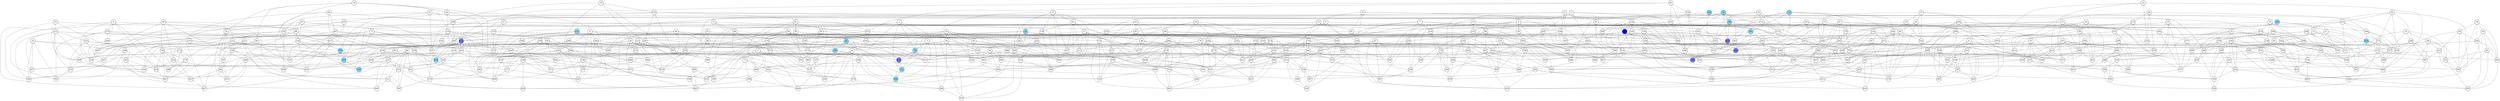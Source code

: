 digraph G
{

    // Graph properties
    overlap="false";
    outputorder="nodesfirst";
    // Vertices
    0 [fillcolor="white" shape="circle" style="filled" fixedsize="true" width="0.5"];
    1 [fillcolor="white" shape="circle" style="filled" fixedsize="true" width="0.5"];
    2 [fillcolor="white" shape="circle" style="filled" fixedsize="true" width="0.5"];
    3 [fillcolor="white" shape="circle" style="filled" fixedsize="true" width="0.5"];
    4 [fillcolor="white" shape="circle" style="filled" fixedsize="true" width="0.5"];
    5 [fillcolor="white" shape="circle" style="filled" fixedsize="true" width="0.5"];
    6 [fillcolor="white" shape="circle" style="filled" fixedsize="true" width="0.5"];
    7 [fillcolor="white" shape="circle" style="filled" fixedsize="true" width="0.5"];
    8 [fillcolor="white" shape="circle" style="filled" fixedsize="true" width="0.5"];
    9 [fillcolor="white" shape="circle" style="filled" fixedsize="true" width="0.5"];
    10 [fillcolor="white" shape="circle" style="filled" fixedsize="true" width="0.5"];
    11 [fillcolor="white" shape="circle" style="filled" fixedsize="true" width="0.5"];
    12 [fillcolor="#77ddff" shape="circle" style="filled" fixedsize="true" width="0.5"];
    13 [fillcolor="white" shape="circle" style="filled" fixedsize="true" width="0.5"];
    14 [fillcolor="white" shape="circle" style="filled" fixedsize="true" width="0.5"];
    15 [fillcolor="white" shape="circle" style="filled" fixedsize="true" width="0.5"];
    16 [fillcolor="#77ddff" shape="circle" style="filled" fixedsize="true" width="0.5"];
    17 [fillcolor="white" shape="circle" style="filled" fixedsize="true" width="0.5"];
    18 [fillcolor="white" shape="circle" style="filled" fixedsize="true" width="0.5"];
    19 [fillcolor="white" shape="circle" style="filled" fixedsize="true" width="0.5"];
    20 [fillcolor="white" shape="circle" style="filled" fixedsize="true" width="0.5"];
    21 [fillcolor="white" shape="circle" style="filled" fixedsize="true" width="0.5"];
    22 [fillcolor="white" shape="circle" style="filled" fixedsize="true" width="0.5"];
    23 [fillcolor="#77ddff" shape="circle" style="filled" fixedsize="true" width="0.5"];
    24 [fillcolor="white" shape="circle" style="filled" fixedsize="true" width="0.5"];
    25 [fillcolor="white" shape="circle" style="filled" fixedsize="true" width="0.5"];
    26 [fillcolor="white" shape="circle" style="filled" fixedsize="true" width="0.5"];
    27 [fillcolor="white" shape="circle" style="filled" fixedsize="true" width="0.5"];
    28 [fillcolor="#77ddff" shape="circle" style="filled" fixedsize="true" width="0.5"];
    29 [fillcolor="white" shape="circle" style="filled" fixedsize="true" width="0.5"];
    30 [fillcolor="white" shape="circle" style="filled" fixedsize="true" width="0.5"];
    31 [fillcolor="white" shape="circle" style="filled" fixedsize="true" width="0.5"];
    32 [fillcolor="white" shape="circle" style="filled" fixedsize="true" width="0.5"];
    33 [fillcolor="white" shape="circle" style="filled" fixedsize="true" width="0.5"];
    34 [fillcolor="white" shape="circle" style="filled" fixedsize="true" width="0.5"];
    35 [fillcolor="white" shape="circle" style="filled" fixedsize="true" width="0.5"];
    36 [fillcolor="white" shape="circle" style="filled" fixedsize="true" width="0.5"];
    37 [fillcolor="white" shape="circle" style="filled" fixedsize="true" width="0.5"];
    38 [fillcolor="white" shape="circle" style="filled" fixedsize="true" width="0.5"];
    39 [fillcolor="white" shape="circle" style="filled" fixedsize="true" width="0.5"];
    40 [fillcolor="white" shape="circle" style="filled" fixedsize="true" width="0.5"];
    41 [fillcolor="white" shape="circle" style="filled" fixedsize="true" width="0.5"];
    42 [fillcolor="white" shape="circle" style="filled" fixedsize="true" width="0.5"];
    43 [fillcolor="white" shape="circle" style="filled" fixedsize="true" width="0.5"];
    44 [fillcolor="white" shape="circle" style="filled" fixedsize="true" width="0.5"];
    45 [fillcolor="white" shape="circle" style="filled" fixedsize="true" width="0.5"];
    46 [fillcolor="white" shape="circle" style="filled" fixedsize="true" width="0.5"];
    47 [fillcolor="white" shape="circle" style="filled" fixedsize="true" width="0.5"];
    48 [fillcolor="white" shape="circle" style="filled" fixedsize="true" width="0.5"];
    49 [fillcolor="white" shape="circle" style="filled" fixedsize="true" width="0.5"];
    50 [fillcolor="white" shape="circle" style="filled" fixedsize="true" width="0.5"];
    51 [fillcolor="white" shape="circle" style="filled" fixedsize="true" width="0.5"];
    52 [fillcolor="white" shape="circle" style="filled" fixedsize="true" width="0.5"];
    53 [fillcolor="white" shape="circle" style="filled" fixedsize="true" width="0.5"];
    54 [fillcolor="white" shape="circle" style="filled" fixedsize="true" width="0.5"];
    55 [fillcolor="white" shape="circle" style="filled" fixedsize="true" width="0.5"];
    56 [fillcolor="white" shape="circle" style="filled" fixedsize="true" width="0.5"];
    57 [fillcolor="white" shape="circle" style="filled" fixedsize="true" width="0.5"];
    58 [fillcolor="white" shape="circle" style="filled" fixedsize="true" width="0.5"];
    59 [fillcolor="white" shape="circle" style="filled" fixedsize="true" width="0.5"];
    60 [fillcolor="white" shape="circle" style="filled" fixedsize="true" width="0.5"];
    61 [fillcolor="white" shape="circle" style="filled" fixedsize="true" width="0.5"];
    62 [fillcolor="white" shape="circle" style="filled" fixedsize="true" width="0.5"];
    63 [fillcolor="white" shape="circle" style="filled" fixedsize="true" width="0.5"];
    64 [fillcolor="white" shape="circle" style="filled" fixedsize="true" width="0.5"];
    65 [fillcolor="white" shape="circle" style="filled" fixedsize="true" width="0.5"];
    66 [fillcolor="white" shape="circle" style="filled" fixedsize="true" width="0.5"];
    67 [fillcolor="white" shape="circle" style="filled" fixedsize="true" width="0.5"];
    68 [fillcolor="white" shape="circle" style="filled" fixedsize="true" width="0.5"];
    69 [fillcolor="white" shape="circle" style="filled" fixedsize="true" width="0.5"];
    70 [fillcolor="white" shape="circle" style="filled" fixedsize="true" width="0.5"];
    71 [fillcolor="white" shape="circle" style="filled" fixedsize="true" width="0.5"];
    72 [fillcolor="white" shape="circle" style="filled" fixedsize="true" width="0.5"];
    73 [fillcolor="white" shape="circle" style="filled" fixedsize="true" width="0.5"];
    74 [fillcolor="white" shape="circle" style="filled" fixedsize="true" width="0.5"];
    75 [fillcolor="white" shape="circle" style="filled" fixedsize="true" width="0.5"];
    76 [fillcolor="white" shape="circle" style="filled" fixedsize="true" width="0.5"];
    77 [fillcolor="white" shape="circle" style="filled" fixedsize="true" width="0.5"];
    78 [fillcolor="#77ddff" shape="circle" style="filled" fixedsize="true" width="0.5"];
    79 [fillcolor="white" shape="circle" style="filled" fixedsize="true" width="0.5"];
    80 [fillcolor="white" shape="circle" style="filled" fixedsize="true" width="0.5"];
    81 [fillcolor="white" shape="circle" style="filled" fixedsize="true" width="0.5"];
    82 [fillcolor="white" shape="circle" style="filled" fixedsize="true" width="0.5"];
    83 [fillcolor="white" shape="circle" style="filled" fixedsize="true" width="0.5"];
    84 [fillcolor="#77ddff" shape="circle" style="filled" fixedsize="true" width="0.5"];
    85 [fillcolor="white" shape="circle" style="filled" fixedsize="true" width="0.5"];
    86 [fillcolor="white" shape="circle" style="filled" fixedsize="true" width="0.5"];
    87 [fillcolor="#0000ff" shape="circle" style="filled" fixedsize="true" width="0.5"];
    88 [fillcolor="white" shape="circle" style="filled" fixedsize="true" width="0.5"];
    89 [fillcolor="white" shape="circle" style="filled" fixedsize="true" width="0.5"];
    90 [fillcolor="white" shape="circle" style="filled" fixedsize="true" width="0.5"];
    91 [fillcolor="white" shape="circle" style="filled" fixedsize="true" width="0.5"];
    92 [fillcolor="white" shape="circle" style="filled" fixedsize="true" width="0.5"];
    93 [fillcolor="white" shape="circle" style="filled" fixedsize="true" width="0.5"];
    94 [fillcolor="white" shape="circle" style="filled" fixedsize="true" width="0.5"];
    95 [fillcolor="white" shape="circle" style="filled" fixedsize="true" width="0.5"];
    96 [fillcolor="white" shape="circle" style="filled" fixedsize="true" width="0.5"];
    97 [fillcolor="white" shape="circle" style="filled" fixedsize="true" width="0.5"];
    98 [fillcolor="white" shape="circle" style="filled" fixedsize="true" width="0.5"];
    99 [fillcolor="white" shape="circle" style="filled" fixedsize="true" width="0.5"];
    100 [fillcolor="white" shape="circle" style="filled" fixedsize="true" width="0.5"];
    101 [fillcolor="white" shape="circle" style="filled" fixedsize="true" width="0.5"];
    102 [fillcolor="white" shape="circle" style="filled" fixedsize="true" width="0.5"];
    103 [fillcolor="white" shape="circle" style="filled" fixedsize="true" width="0.5"];
    104 [fillcolor="white" shape="circle" style="filled" fixedsize="true" width="0.5"];
    105 [fillcolor="white" shape="circle" style="filled" fixedsize="true" width="0.5"];
    106 [fillcolor="#77ddff" shape="circle" style="filled" fixedsize="true" width="0.5"];
    107 [fillcolor="white" shape="circle" style="filled" fixedsize="true" width="0.5"];
    108 [fillcolor="white" shape="circle" style="filled" fixedsize="true" width="0.5"];
    109 [fillcolor="white" shape="circle" style="filled" fixedsize="true" width="0.5"];
    110 [fillcolor="white" shape="circle" style="filled" fixedsize="true" width="0.5"];
    111 [fillcolor="white" shape="circle" style="filled" fixedsize="true" width="0.5"];
    112 [fillcolor="white" shape="circle" style="filled" fixedsize="true" width="0.5"];
    113 [fillcolor="white" shape="circle" style="filled" fixedsize="true" width="0.5"];
    114 [fillcolor="white" shape="circle" style="filled" fixedsize="true" width="0.5"];
    115 [fillcolor="white" shape="circle" style="filled" fixedsize="true" width="0.5"];
    116 [fillcolor="white" shape="circle" style="filled" fixedsize="true" width="0.5"];
    117 [fillcolor="#77ddff" shape="circle" style="filled" fixedsize="true" width="0.5"];
    118 [fillcolor="white" shape="circle" style="filled" fixedsize="true" width="0.5"];
    119 [fillcolor="white" shape="circle" style="filled" fixedsize="true" width="0.5"];
    120 [fillcolor="white" shape="circle" style="filled" fixedsize="true" width="0.5"];
    121 [fillcolor="white" shape="circle" style="filled" fixedsize="true" width="0.5"];
    122 [fillcolor="white" shape="circle" style="filled" fixedsize="true" width="0.5"];
    123 [fillcolor="white" shape="circle" style="filled" fixedsize="true" width="0.5"];
    124 [fillcolor="white" shape="circle" style="filled" fixedsize="true" width="0.5"];
    125 [fillcolor="white" shape="circle" style="filled" fixedsize="true" width="0.5"];
    126 [fillcolor="white" shape="circle" style="filled" fixedsize="true" width="0.5"];
    127 [fillcolor="white" shape="circle" style="filled" fixedsize="true" width="0.5"];
    128 [fillcolor="white" shape="circle" style="filled" fixedsize="true" width="0.5"];
    129 [fillcolor="white" shape="circle" style="filled" fixedsize="true" width="0.5"];
    130 [fillcolor="#77ddff" shape="circle" style="filled" fixedsize="true" width="0.5"];
    131 [fillcolor="white" shape="circle" style="filled" fixedsize="true" width="0.5"];
    132 [fillcolor="white" shape="circle" style="filled" fixedsize="true" width="0.5"];
    133 [fillcolor="white" shape="circle" style="filled" fixedsize="true" width="0.5"];
    134 [fillcolor="white" shape="circle" style="filled" fixedsize="true" width="0.5"];
    135 [fillcolor="white" shape="circle" style="filled" fixedsize="true" width="0.5"];
    136 [fillcolor="white" shape="circle" style="filled" fixedsize="true" width="0.5"];
    137 [fillcolor="white" shape="circle" style="filled" fixedsize="true" width="0.5"];
    138 [fillcolor="white" shape="circle" style="filled" fixedsize="true" width="0.5"];
    139 [fillcolor="white" shape="circle" style="filled" fixedsize="true" width="0.5"];
    140 [fillcolor="white" shape="circle" style="filled" fixedsize="true" width="0.5"];
    141 [fillcolor="white" shape="circle" style="filled" fixedsize="true" width="0.5"];
    142 [fillcolor="#7777ff" shape="circle" style="filled" fixedsize="true" width="0.5"];
    143 [fillcolor="white" shape="circle" style="filled" fixedsize="true" width="0.5"];
    144 [fillcolor="white" shape="circle" style="filled" fixedsize="true" width="0.5"];
    145 [fillcolor="white" shape="circle" style="filled" fixedsize="true" width="0.5"];
    146 [fillcolor="white" shape="circle" style="filled" fixedsize="true" width="0.5"];
    147 [fillcolor="white" shape="circle" style="filled" fixedsize="true" width="0.5"];
    148 [fillcolor="white" shape="circle" style="filled" fixedsize="true" width="0.5"];
    149 [fillcolor="white" shape="circle" style="filled" fixedsize="true" width="0.5"];
    150 [fillcolor="#77ddff" shape="circle" style="filled" fixedsize="true" width="0.5"];
    151 [fillcolor="white" shape="circle" style="filled" fixedsize="true" width="0.5"];
    152 [fillcolor="white" shape="circle" style="filled" fixedsize="true" width="0.5"];
    153 [fillcolor="white" shape="circle" style="filled" fixedsize="true" width="0.5"];
    154 [fillcolor="white" shape="circle" style="filled" fixedsize="true" width="0.5"];
    155 [fillcolor="white" shape="circle" style="filled" fixedsize="true" width="0.5"];
    156 [fillcolor="white" shape="circle" style="filled" fixedsize="true" width="0.5"];
    157 [fillcolor="white" shape="circle" style="filled" fixedsize="true" width="0.5"];
    158 [fillcolor="white" shape="circle" style="filled" fixedsize="true" width="0.5"];
    159 [fillcolor="white" shape="circle" style="filled" fixedsize="true" width="0.5"];
    160 [fillcolor="#77ddff" shape="circle" style="filled" fixedsize="true" width="0.5"];
    161 [fillcolor="white" shape="circle" style="filled" fixedsize="true" width="0.5"];
    162 [fillcolor="white" shape="circle" style="filled" fixedsize="true" width="0.5"];
    163 [fillcolor="white" shape="circle" style="filled" fixedsize="true" width="0.5"];
    164 [fillcolor="white" shape="circle" style="filled" fixedsize="true" width="0.5"];
    165 [fillcolor="white" shape="circle" style="filled" fixedsize="true" width="0.5"];
    166 [fillcolor="white" shape="circle" style="filled" fixedsize="true" width="0.5"];
    167 [fillcolor="white" shape="circle" style="filled" fixedsize="true" width="0.5"];
    168 [fillcolor="white" shape="circle" style="filled" fixedsize="true" width="0.5"];
    169 [fillcolor="white" shape="circle" style="filled" fixedsize="true" width="0.5"];
    170 [fillcolor="white" shape="circle" style="filled" fixedsize="true" width="0.5"];
    171 [fillcolor="white" shape="circle" style="filled" fixedsize="true" width="0.5"];
    172 [fillcolor="white" shape="circle" style="filled" fixedsize="true" width="0.5"];
    173 [fillcolor="white" shape="circle" style="filled" fixedsize="true" width="0.5"];
    174 [fillcolor="white" shape="circle" style="filled" fixedsize="true" width="0.5"];
    175 [fillcolor="white" shape="circle" style="filled" fixedsize="true" width="0.5"];
    176 [fillcolor="white" shape="circle" style="filled" fixedsize="true" width="0.5"];
    177 [fillcolor="white" shape="circle" style="filled" fixedsize="true" width="0.5"];
    178 [fillcolor="white" shape="circle" style="filled" fixedsize="true" width="0.5"];
    179 [fillcolor="white" shape="circle" style="filled" fixedsize="true" width="0.5"];
    180 [fillcolor="white" shape="circle" style="filled" fixedsize="true" width="0.5"];
    181 [fillcolor="white" shape="circle" style="filled" fixedsize="true" width="0.5"];
    182 [fillcolor="white" shape="circle" style="filled" fixedsize="true" width="0.5"];
    183 [fillcolor="white" shape="circle" style="filled" fixedsize="true" width="0.5"];
    184 [fillcolor="white" shape="circle" style="filled" fixedsize="true" width="0.5"];
    185 [fillcolor="white" shape="circle" style="filled" fixedsize="true" width="0.5"];
    186 [fillcolor="white" shape="circle" style="filled" fixedsize="true" width="0.5"];
    187 [fillcolor="#77ddff" shape="circle" style="filled" fixedsize="true" width="0.5"];
    188 [fillcolor="white" shape="circle" style="filled" fixedsize="true" width="0.5"];
    189 [fillcolor="white" shape="circle" style="filled" fixedsize="true" width="0.5"];
    190 [fillcolor="white" shape="circle" style="filled" fixedsize="true" width="0.5"];
    191 [fillcolor="white" shape="circle" style="filled" fixedsize="true" width="0.5"];
    192 [fillcolor="white" shape="circle" style="filled" fixedsize="true" width="0.5"];
    193 [fillcolor="white" shape="circle" style="filled" fixedsize="true" width="0.5"];
    194 [fillcolor="white" shape="circle" style="filled" fixedsize="true" width="0.5"];
    195 [fillcolor="white" shape="circle" style="filled" fixedsize="true" width="0.5"];
    196 [fillcolor="white" shape="circle" style="filled" fixedsize="true" width="0.5"];
    197 [fillcolor="white" shape="circle" style="filled" fixedsize="true" width="0.5"];
    198 [fillcolor="white" shape="circle" style="filled" fixedsize="true" width="0.5"];
    199 [fillcolor="white" shape="circle" style="filled" fixedsize="true" width="0.5"];
    200 [fillcolor="white" shape="circle" style="filled" fixedsize="true" width="0.5"];
    201 [fillcolor="#7777ff" shape="circle" style="filled" fixedsize="true" width="0.5"];
    202 [fillcolor="white" shape="circle" style="filled" fixedsize="true" width="0.5"];
    203 [fillcolor="#7777ff" shape="circle" style="filled" fixedsize="true" width="0.5"];
    204 [fillcolor="white" shape="circle" style="filled" fixedsize="true" width="0.5"];
    205 [fillcolor="white" shape="circle" style="filled" fixedsize="true" width="0.5"];
    206 [fillcolor="white" shape="circle" style="filled" fixedsize="true" width="0.5"];
    207 [fillcolor="white" shape="circle" style="filled" fixedsize="true" width="0.5"];
    208 [fillcolor="white" shape="circle" style="filled" fixedsize="true" width="0.5"];
    209 [fillcolor="white" shape="circle" style="filled" fixedsize="true" width="0.5"];
    210 [fillcolor="white" shape="circle" style="filled" fixedsize="true" width="0.5"];
    211 [fillcolor="#77ddff" shape="circle" style="filled" fixedsize="true" width="0.5"];
    212 [fillcolor="white" shape="circle" style="filled" fixedsize="true" width="0.5"];
    213 [fillcolor="white" shape="circle" style="filled" fixedsize="true" width="0.5"];
    214 [fillcolor="white" shape="circle" style="filled" fixedsize="true" width="0.5"];
    215 [fillcolor="white" shape="circle" style="filled" fixedsize="true" width="0.5"];
    216 [fillcolor="white" shape="circle" style="filled" fixedsize="true" width="0.5"];
    217 [fillcolor="white" shape="circle" style="filled" fixedsize="true" width="0.5"];
    218 [fillcolor="white" shape="circle" style="filled" fixedsize="true" width="0.5"];
    219 [fillcolor="white" shape="circle" style="filled" fixedsize="true" width="0.5"];
    220 [fillcolor="white" shape="circle" style="filled" fixedsize="true" width="0.5"];
    221 [fillcolor="white" shape="circle" style="filled" fixedsize="true" width="0.5"];
    222 [fillcolor="white" shape="circle" style="filled" fixedsize="true" width="0.5"];
    223 [fillcolor="white" shape="circle" style="filled" fixedsize="true" width="0.5"];
    224 [fillcolor="white" shape="circle" style="filled" fixedsize="true" width="0.5"];
    225 [fillcolor="white" shape="circle" style="filled" fixedsize="true" width="0.5"];
    226 [fillcolor="white" shape="circle" style="filled" fixedsize="true" width="0.5"];
    227 [fillcolor="white" shape="circle" style="filled" fixedsize="true" width="0.5"];
    228 [fillcolor="white" shape="circle" style="filled" fixedsize="true" width="0.5"];
    229 [fillcolor="white" shape="circle" style="filled" fixedsize="true" width="0.5"];
    230 [fillcolor="white" shape="circle" style="filled" fixedsize="true" width="0.5"];
    231 [fillcolor="white" shape="circle" style="filled" fixedsize="true" width="0.5"];
    232 [fillcolor="white" shape="circle" style="filled" fixedsize="true" width="0.5"];
    233 [fillcolor="white" shape="circle" style="filled" fixedsize="true" width="0.5"];
    234 [fillcolor="white" shape="circle" style="filled" fixedsize="true" width="0.5"];
    235 [fillcolor="white" shape="circle" style="filled" fixedsize="true" width="0.5"];
    236 [fillcolor="white" shape="circle" style="filled" fixedsize="true" width="0.5"];
    237 [fillcolor="white" shape="circle" style="filled" fixedsize="true" width="0.5"];
    238 [fillcolor="white" shape="circle" style="filled" fixedsize="true" width="0.5"];
    239 [fillcolor="white" shape="circle" style="filled" fixedsize="true" width="0.5"];
    240 [fillcolor="#7777ff" shape="circle" style="filled" fixedsize="true" width="0.5"];
    241 [fillcolor="white" shape="circle" style="filled" fixedsize="true" width="0.5"];
    242 [fillcolor="white" shape="circle" style="filled" fixedsize="true" width="0.5"];
    243 [fillcolor="white" shape="circle" style="filled" fixedsize="true" width="0.5"];
    244 [fillcolor="white" shape="circle" style="filled" fixedsize="true" width="0.5"];
    245 [fillcolor="white" shape="circle" style="filled" fixedsize="true" width="0.5"];
    246 [fillcolor="white" shape="circle" style="filled" fixedsize="true" width="0.5"];
    247 [fillcolor="white" shape="circle" style="filled" fixedsize="true" width="0.5"];
    248 [fillcolor="white" shape="circle" style="filled" fixedsize="true" width="0.5"];
    249 [fillcolor="white" shape="circle" style="filled" fixedsize="true" width="0.5"];
    250 [fillcolor="white" shape="circle" style="filled" fixedsize="true" width="0.5"];
    251 [fillcolor="white" shape="circle" style="filled" fixedsize="true" width="0.5"];
    252 [fillcolor="white" shape="circle" style="filled" fixedsize="true" width="0.5"];
    253 [fillcolor="white" shape="circle" style="filled" fixedsize="true" width="0.5"];
    254 [fillcolor="white" shape="circle" style="filled" fixedsize="true" width="0.5"];
    255 [fillcolor="white" shape="circle" style="filled" fixedsize="true" width="0.5"];
    256 [fillcolor="white" shape="circle" style="filled" fixedsize="true" width="0.5"];
    257 [fillcolor="white" shape="circle" style="filled" fixedsize="true" width="0.5"];
    258 [fillcolor="white" shape="circle" style="filled" fixedsize="true" width="0.5"];
    259 [fillcolor="#77ddff" shape="circle" style="filled" fixedsize="true" width="0.5"];
    260 [fillcolor="white" shape="circle" style="filled" fixedsize="true" width="0.5"];
    261 [fillcolor="white" shape="circle" style="filled" fixedsize="true" width="0.5"];
    262 [fillcolor="white" shape="circle" style="filled" fixedsize="true" width="0.5"];
    263 [fillcolor="white" shape="circle" style="filled" fixedsize="true" width="0.5"];
    264 [fillcolor="white" shape="circle" style="filled" fixedsize="true" width="0.5"];
    265 [fillcolor="white" shape="circle" style="filled" fixedsize="true" width="0.5"];
    266 [fillcolor="white" shape="circle" style="filled" fixedsize="true" width="0.5"];
    267 [fillcolor="white" shape="circle" style="filled" fixedsize="true" width="0.5"];
    268 [fillcolor="white" shape="circle" style="filled" fixedsize="true" width="0.5"];
    269 [fillcolor="white" shape="circle" style="filled" fixedsize="true" width="0.5"];
    270 [fillcolor="white" shape="circle" style="filled" fixedsize="true" width="0.5"];
    271 [fillcolor="white" shape="circle" style="filled" fixedsize="true" width="0.5"];
    272 [fillcolor="white" shape="circle" style="filled" fixedsize="true" width="0.5"];
    273 [fillcolor="white" shape="circle" style="filled" fixedsize="true" width="0.5"];
    274 [fillcolor="white" shape="circle" style="filled" fixedsize="true" width="0.5"];
    275 [fillcolor="white" shape="circle" style="filled" fixedsize="true" width="0.5"];
    276 [fillcolor="white" shape="circle" style="filled" fixedsize="true" width="0.5"];
    277 [fillcolor="white" shape="circle" style="filled" fixedsize="true" width="0.5"];
    278 [fillcolor="white" shape="circle" style="filled" fixedsize="true" width="0.5"];
    279 [fillcolor="white" shape="circle" style="filled" fixedsize="true" width="0.5"];
    280 [fillcolor="white" shape="circle" style="filled" fixedsize="true" width="0.5"];
    281 [fillcolor="white" shape="circle" style="filled" fixedsize="true" width="0.5"];
    282 [fillcolor="white" shape="circle" style="filled" fixedsize="true" width="0.5"];
    283 [fillcolor="white" shape="circle" style="filled" fixedsize="true" width="0.5"];
    284 [fillcolor="white" shape="circle" style="filled" fixedsize="true" width="0.5"];
    285 [fillcolor="white" shape="circle" style="filled" fixedsize="true" width="0.5"];
    286 [fillcolor="white" shape="circle" style="filled" fixedsize="true" width="0.5"];
    287 [fillcolor="white" shape="circle" style="filled" fixedsize="true" width="0.5"];
    288 [fillcolor="white" shape="circle" style="filled" fixedsize="true" width="0.5"];
    289 [fillcolor="white" shape="circle" style="filled" fixedsize="true" width="0.5"];
    290 [fillcolor="white" shape="circle" style="filled" fixedsize="true" width="0.5"];
    291 [fillcolor="white" shape="circle" style="filled" fixedsize="true" width="0.5"];
    292 [fillcolor="white" shape="circle" style="filled" fixedsize="true" width="0.5"];
    293 [fillcolor="white" shape="circle" style="filled" fixedsize="true" width="0.5"];
    294 [fillcolor="white" shape="circle" style="filled" fixedsize="true" width="0.5"];
    295 [fillcolor="white" shape="circle" style="filled" fixedsize="true" width="0.5"];
    296 [fillcolor="white" shape="circle" style="filled" fixedsize="true" width="0.5"];
    297 [fillcolor="white" shape="circle" style="filled" fixedsize="true" width="0.5"];
    298 [fillcolor="white" shape="circle" style="filled" fixedsize="true" width="0.5"];
    299 [fillcolor="white" shape="circle" style="filled" fixedsize="true" width="0.5"];
    300 [fillcolor="white" shape="circle" style="filled" fixedsize="true" width="0.5"];
    301 [fillcolor="white" shape="circle" style="filled" fixedsize="true" width="0.5"];
    302 [fillcolor="white" shape="circle" style="filled" fixedsize="true" width="0.5"];
    303 [fillcolor="white" shape="circle" style="filled" fixedsize="true" width="0.5"];
    304 [fillcolor="white" shape="circle" style="filled" fixedsize="true" width="0.5"];
    305 [fillcolor="white" shape="circle" style="filled" fixedsize="true" width="0.5"];
    306 [fillcolor="white" shape="circle" style="filled" fixedsize="true" width="0.5"];
    307 [fillcolor="white" shape="circle" style="filled" fixedsize="true" width="0.5"];
    308 [fillcolor="white" shape="circle" style="filled" fixedsize="true" width="0.5"];
    309 [fillcolor="white" shape="circle" style="filled" fixedsize="true" width="0.5"];
    310 [fillcolor="#77ddff" shape="circle" style="filled" fixedsize="true" width="0.5"];
    311 [fillcolor="white" shape="circle" style="filled" fixedsize="true" width="0.5"];
    312 [fillcolor="white" shape="circle" style="filled" fixedsize="true" width="0.5"];
    313 [fillcolor="white" shape="circle" style="filled" fixedsize="true" width="0.5"];
    314 [fillcolor="white" shape="circle" style="filled" fixedsize="true" width="0.5"];
    315 [fillcolor="white" shape="circle" style="filled" fixedsize="true" width="0.5"];
    316 [fillcolor="white" shape="circle" style="filled" fixedsize="true" width="0.5"];
    317 [fillcolor="white" shape="circle" style="filled" fixedsize="true" width="0.5"];
    318 [fillcolor="white" shape="circle" style="filled" fixedsize="true" width="0.5"];
    319 [fillcolor="white" shape="circle" style="filled" fixedsize="true" width="0.5"];
    320 [fillcolor="white" shape="circle" style="filled" fixedsize="true" width="0.5"];
    321 [fillcolor="white" shape="circle" style="filled" fixedsize="true" width="0.5"];
    322 [fillcolor="white" shape="circle" style="filled" fixedsize="true" width="0.5"];
    323 [fillcolor="white" shape="circle" style="filled" fixedsize="true" width="0.5"];
    324 [fillcolor="white" shape="circle" style="filled" fixedsize="true" width="0.5"];
    325 [fillcolor="white" shape="circle" style="filled" fixedsize="true" width="0.5"];
    326 [fillcolor="white" shape="circle" style="filled" fixedsize="true" width="0.5"];
    327 [fillcolor="white" shape="circle" style="filled" fixedsize="true" width="0.5"];
    328 [fillcolor="white" shape="circle" style="filled" fixedsize="true" width="0.5"];
    329 [fillcolor="#77ddff" shape="circle" style="filled" fixedsize="true" width="0.5"];
    330 [fillcolor="#77ddff" shape="circle" style="filled" fixedsize="true" width="0.5"];
    331 [fillcolor="white" shape="circle" style="filled" fixedsize="true" width="0.5"];
    332 [fillcolor="white" shape="circle" style="filled" fixedsize="true" width="0.5"];
    333 [fillcolor="white" shape="circle" style="filled" fixedsize="true" width="0.5"];
    334 [fillcolor="white" shape="circle" style="filled" fixedsize="true" width="0.5"];
    335 [fillcolor="white" shape="circle" style="filled" fixedsize="true" width="0.5"];
    336 [fillcolor="white" shape="circle" style="filled" fixedsize="true" width="0.5"];
    337 [fillcolor="white" shape="circle" style="filled" fixedsize="true" width="0.5"];
    338 [fillcolor="white" shape="circle" style="filled" fixedsize="true" width="0.5"];
    339 [fillcolor="white" shape="circle" style="filled" fixedsize="true" width="0.5"];
    340 [fillcolor="white" shape="circle" style="filled" fixedsize="true" width="0.5"];
    341 [fillcolor="white" shape="circle" style="filled" fixedsize="true" width="0.5"];
    342 [fillcolor="white" shape="circle" style="filled" fixedsize="true" width="0.5"];
    343 [fillcolor="white" shape="circle" style="filled" fixedsize="true" width="0.5"];
    344 [fillcolor="white" shape="circle" style="filled" fixedsize="true" width="0.5"];
    345 [fillcolor="white" shape="circle" style="filled" fixedsize="true" width="0.5"];
    346 [fillcolor="white" shape="circle" style="filled" fixedsize="true" width="0.5"];
    347 [fillcolor="white" shape="circle" style="filled" fixedsize="true" width="0.5"];
    348 [fillcolor="white" shape="circle" style="filled" fixedsize="true" width="0.5"];
    349 [fillcolor="white" shape="circle" style="filled" fixedsize="true" width="0.5"];
    350 [fillcolor="white" shape="circle" style="filled" fixedsize="true" width="0.5"];
    351 [fillcolor="white" shape="circle" style="filled" fixedsize="true" width="0.5"];
    352 [fillcolor="white" shape="circle" style="filled" fixedsize="true" width="0.5"];
    353 [fillcolor="white" shape="circle" style="filled" fixedsize="true" width="0.5"];
    354 [fillcolor="white" shape="circle" style="filled" fixedsize="true" width="0.5"];
    355 [fillcolor="white" shape="circle" style="filled" fixedsize="true" width="0.5"];
    356 [fillcolor="white" shape="circle" style="filled" fixedsize="true" width="0.5"];
    357 [fillcolor="white" shape="circle" style="filled" fixedsize="true" width="0.5"];
    358 [fillcolor="white" shape="circle" style="filled" fixedsize="true" width="0.5"];
    359 [fillcolor="white" shape="circle" style="filled" fixedsize="true" width="0.5"];
    360 [fillcolor="white" shape="circle" style="filled" fixedsize="true" width="0.5"];
    361 [fillcolor="white" shape="circle" style="filled" fixedsize="true" width="0.5"];
    362 [fillcolor="white" shape="circle" style="filled" fixedsize="true" width="0.5"];
    363 [fillcolor="white" shape="circle" style="filled" fixedsize="true" width="0.5"];
    364 [fillcolor="white" shape="circle" style="filled" fixedsize="true" width="0.5"];
    365 [fillcolor="white" shape="circle" style="filled" fixedsize="true" width="0.5"];
    366 [fillcolor="white" shape="circle" style="filled" fixedsize="true" width="0.5"];
    367 [fillcolor="white" shape="circle" style="filled" fixedsize="true" width="0.5"];
    368 [fillcolor="white" shape="circle" style="filled" fixedsize="true" width="0.5"];
    369 [fillcolor="white" shape="circle" style="filled" fixedsize="true" width="0.5"];
    370 [fillcolor="white" shape="circle" style="filled" fixedsize="true" width="0.5"];
    371 [fillcolor="white" shape="circle" style="filled" fixedsize="true" width="0.5"];
    372 [fillcolor="white" shape="circle" style="filled" fixedsize="true" width="0.5"];
    373 [fillcolor="white" shape="circle" style="filled" fixedsize="true" width="0.5"];
    374 [fillcolor="white" shape="circle" style="filled" fixedsize="true" width="0.5"];
    375 [fillcolor="white" shape="circle" style="filled" fixedsize="true" width="0.5"];
    376 [fillcolor="white" shape="circle" style="filled" fixedsize="true" width="0.5"];
    377 [fillcolor="white" shape="circle" style="filled" fixedsize="true" width="0.5"];
    378 [fillcolor="white" shape="circle" style="filled" fixedsize="true" width="0.5"];
    379 [fillcolor="white" shape="circle" style="filled" fixedsize="true" width="0.5"];
    380 [fillcolor="white" shape="circle" style="filled" fixedsize="true" width="0.5"];
    381 [fillcolor="white" shape="circle" style="filled" fixedsize="true" width="0.5"];
    382 [fillcolor="white" shape="circle" style="filled" fixedsize="true" width="0.5"];
    383 [fillcolor="white" shape="circle" style="filled" fixedsize="true" width="0.5"];
    384 [fillcolor="white" shape="circle" style="filled" fixedsize="true" width="0.5"];
    385 [fillcolor="white" shape="circle" style="filled" fixedsize="true" width="0.5"];
    386 [fillcolor="white" shape="circle" style="filled" fixedsize="true" width="0.5"];
    387 [fillcolor="white" shape="circle" style="filled" fixedsize="true" width="0.5"];
    388 [fillcolor="white" shape="circle" style="filled" fixedsize="true" width="0.5"];
    389 [fillcolor="white" shape="circle" style="filled" fixedsize="true" width="0.5"];
    390 [fillcolor="white" shape="circle" style="filled" fixedsize="true" width="0.5"];
    391 [fillcolor="white" shape="circle" style="filled" fixedsize="true" width="0.5"];
    392 [fillcolor="white" shape="circle" style="filled" fixedsize="true" width="0.5"];
    393 [fillcolor="white" shape="circle" style="filled" fixedsize="true" width="0.5"];
    394 [fillcolor="white" shape="circle" style="filled" fixedsize="true" width="0.5"];
    395 [fillcolor="white" shape="circle" style="filled" fixedsize="true" width="0.5"];
    396 [fillcolor="white" shape="circle" style="filled" fixedsize="true" width="0.5"];
    397 [fillcolor="white" shape="circle" style="filled" fixedsize="true" width="0.5"];
    398 [fillcolor="white" shape="circle" style="filled" fixedsize="true" width="0.5"];
    399 [fillcolor="#7777ff" shape="circle" style="filled" fixedsize="true" width="0.5"];
    400 [fillcolor="white" shape="circle" style="filled" fixedsize="true" width="0.5"];
    401 [fillcolor="white" shape="circle" style="filled" fixedsize="true" width="0.5"];
    402 [fillcolor="white" shape="circle" style="filled" fixedsize="true" width="0.5"];
    403 [fillcolor="white" shape="circle" style="filled" fixedsize="true" width="0.5"];
    404 [fillcolor="white" shape="circle" style="filled" fixedsize="true" width="0.5"];
    405 [fillcolor="white" shape="circle" style="filled" fixedsize="true" width="0.5"];
    406 [fillcolor="white" shape="circle" style="filled" fixedsize="true" width="0.5"];
    407 [fillcolor="white" shape="circle" style="filled" fixedsize="true" width="0.5"];
    408 [fillcolor="white" shape="circle" style="filled" fixedsize="true" width="0.5"];
    409 [fillcolor="white" shape="circle" style="filled" fixedsize="true" width="0.5"];
    410 [fillcolor="white" shape="circle" style="filled" fixedsize="true" width="0.5"];
    411 [fillcolor="white" shape="circle" style="filled" fixedsize="true" width="0.5"];
    412 [fillcolor="white" shape="circle" style="filled" fixedsize="true" width="0.5"];
    413 [fillcolor="white" shape="circle" style="filled" fixedsize="true" width="0.5"];
    414 [fillcolor="white" shape="circle" style="filled" fixedsize="true" width="0.5"];
    415 [fillcolor="white" shape="circle" style="filled" fixedsize="true" width="0.5"];
    416 [fillcolor="white" shape="circle" style="filled" fixedsize="true" width="0.5"];
    417 [fillcolor="white" shape="circle" style="filled" fixedsize="true" width="0.5"];
    418 [fillcolor="white" shape="circle" style="filled" fixedsize="true" width="0.5"];
    419 [fillcolor="white" shape="circle" style="filled" fixedsize="true" width="0.5"];
    420 [fillcolor="white" shape="circle" style="filled" fixedsize="true" width="0.5"];
    421 [fillcolor="white" shape="circle" style="filled" fixedsize="true" width="0.5"];
    422 [fillcolor="white" shape="circle" style="filled" fixedsize="true" width="0.5"];
    423 [fillcolor="white" shape="circle" style="filled" fixedsize="true" width="0.5"];
    424 [fillcolor="white" shape="circle" style="filled" fixedsize="true" width="0.5"];
    425 [fillcolor="white" shape="circle" style="filled" fixedsize="true" width="0.5"];
    426 [fillcolor="white" shape="circle" style="filled" fixedsize="true" width="0.5"];
    427 [fillcolor="white" shape="circle" style="filled" fixedsize="true" width="0.5"];
    428 [fillcolor="white" shape="circle" style="filled" fixedsize="true" width="0.5"];
    429 [fillcolor="white" shape="circle" style="filled" fixedsize="true" width="0.5"];
    430 [fillcolor="white" shape="circle" style="filled" fixedsize="true" width="0.5"];
    431 [fillcolor="white" shape="circle" style="filled" fixedsize="true" width="0.5"];
    432 [fillcolor="white" shape="circle" style="filled" fixedsize="true" width="0.5"];
    433 [fillcolor="white" shape="circle" style="filled" fixedsize="true" width="0.5"];
    434 [fillcolor="white" shape="circle" style="filled" fixedsize="true" width="0.5"];
    435 [fillcolor="white" shape="circle" style="filled" fixedsize="true" width="0.5"];
    436 [fillcolor="white" shape="circle" style="filled" fixedsize="true" width="0.5"];
    437 [fillcolor="white" shape="circle" style="filled" fixedsize="true" width="0.5"];
    438 [fillcolor="white" shape="circle" style="filled" fixedsize="true" width="0.5"];
    439 [fillcolor="white" shape="circle" style="filled" fixedsize="true" width="0.5"];
    440 [fillcolor="#77ddff" shape="circle" style="filled" fixedsize="true" width="0.5"];
    441 [fillcolor="white" shape="circle" style="filled" fixedsize="true" width="0.5"];
    442 [fillcolor="white" shape="circle" style="filled" fixedsize="true" width="0.5"];
    443 [fillcolor="white" shape="circle" style="filled" fixedsize="true" width="0.5"];
    0 -> 175 [style="dashed" dir="none"];
    0 -> 246 [style="dashed" dir="none"];
    0 -> 248 [style="dashed" dir="none"];
    0 -> 325 [style="dashed" dir="none"];
    0 -> 370 [style="dashed" dir="none"];
    0 -> 418 [style="dashed" dir="none"];
    0 -> 436 [style="dashed" dir="none"];
    1 -> 3 [style="dashed" dir="none"];
    1 -> 40 [style="dashed" dir="none"];
    1 -> 78 [style="dashed" dir="none"];
    1 -> 196 [style="dashed" dir="none"];
    1 -> 211 [style="dashed" dir="none"];
    1 -> 384 [style="dashed" dir="none"];
    2 -> 148 [style="dashed" dir="none"];
    2 -> 157 [style="dashed" dir="none"];
    2 -> 237 [style="dashed" dir="none"];
    2 -> 326 [style="dashed" dir="none"];
    2 -> 374 [style="dashed" dir="none"];
    2 -> 428 [style="dashed" dir="none"];
    2 -> 438 [style="dashed" dir="none"];
    3 -> 78 [style="dashed" dir="none"];
    3 -> 181 [style="dashed" dir="none"];
    3 -> 211 [style="dashed" dir="none"];
    3 -> 403 [style="dashed" dir="none"];
    3 -> 440 [style="dashed" dir="none"];
    4 -> 212 [style="dashed" dir="none"];
    4 -> 252 [style="dashed" dir="none"];
    4 -> 278 [style="dashed" dir="none"];
    4 -> 287 [style="dashed" dir="none"];
    4 -> 429 [style="dashed" dir="none"];
    5 -> 76 [style="dashed" dir="none"];
    5 -> 101 [style="dashed" dir="none"];
    5 -> 210 [style="dashed" dir="none"];
    5 -> 294 [style="dashed" dir="none"];
    5 -> 375 [style="dashed" dir="none"];
    6 -> 20 [style="dashed" dir="none"];
    6 -> 152 [style="dashed" dir="none"];
    6 -> 225 [style="dashed" dir="none"];
    6 -> 293 [style="dashed" dir="none"];
    6 -> 299 [style="dashed" dir="none"];
    6 -> 336 [style="dashed" dir="none"];
    6 -> 388 [style="dashed" dir="none"];
    7 -> 20 [style="dashed" dir="none"];
    7 -> 102 [style="dashed" dir="none"];
    7 -> 116 [style="dashed" dir="none"];
    7 -> 234 [style="dashed" dir="none"];
    7 -> 275 [style="dashed" dir="none"];
    7 -> 297 [style="dashed" dir="none"];
    8 -> 61 [style="dashed" dir="none"];
    8 -> 118 [style="dashed" dir="none"];
    8 -> 197 [style="dashed" dir="none"];
    8 -> 260 [style="dashed" dir="none"];
    8 -> 369 [style="dashed" dir="none"];
    8 -> 382 [style="dashed" dir="none"];
    8 -> 425 [style="dashed" dir="none"];
    9 -> 163 [style="dashed" dir="none"];
    9 -> 190 [style="dashed" dir="none"];
    9 -> 192 [style="dashed" dir="none"];
    9 -> 270 [style="dashed" dir="none"];
    9 -> 272 [style="dashed" dir="none"];
    9 -> 290 [style="dashed" dir="none"];
    9 -> 426 [style="dashed" dir="none"];
    10 -> 96 [style="dashed" dir="none"];
    10 -> 153 [style="dashed" dir="none"];
    10 -> 166 [style="dashed" dir="none"];
    10 -> 212 [style="dashed" dir="none"];
    10 -> 278 [style="dashed" dir="none"];
    10 -> 414 [style="dashed" dir="none"];
    11 -> 54 [style="dashed" dir="none"];
    11 -> 176 [style="dashed" dir="none"];
    11 -> 182 [style="dashed" dir="none"];
    11 -> 230 [style="dashed" dir="none"];
    11 -> 264 [style="dashed" dir="none"];
    11 -> 344 [style="dashed" dir="none"];
    11 -> 405 [style="dashed" dir="none"];
    12 -> 84 [style="dashed" dir="none"];
    12 -> 100 [style="dashed" dir="none"];
    12 -> 187 [style="dashed" dir="none"];
    12 -> 240 [style="dashed" dir="none"];
    12 -> 245 [style="dashed" dir="none"];
    12 -> 302 [style="dashed" dir="none"];
    12 -> 323 [style="dashed" dir="none"];
    13 -> 97 [style="dashed" dir="none"];
    13 -> 152 [style="dashed" dir="none"];
    13 -> 170 [style="dashed" dir="none"];
    13 -> 254 [style="dashed" dir="none"];
    13 -> 323 [style="dashed" dir="none"];
    14 -> 89 [style="dashed" dir="none"];
    14 -> 209 [style="dashed" dir="none"];
    14 -> 327 [style="dashed" dir="none"];
    14 -> 372 [style="dashed" dir="none"];
    14 -> 376 [style="dashed" dir="none"];
    15 -> 165 [style="dashed" dir="none"];
    15 -> 218 [style="dashed" dir="none"];
    15 -> 298 [style="dashed" dir="none"];
    15 -> 343 [style="dashed" dir="none"];
    15 -> 362 [style="dashed" dir="none"];
    16 -> 84 [style="dashed" dir="none"];
    16 -> 101 [style="dashed" dir="none"];
    16 -> 113 [style="dashed" dir="none"];
    16 -> 195 [style="dashed" dir="none"];
    16 -> 240 [style="dashed" dir="none"];
    16 -> 303 [style="dashed" dir="none"];
    16 -> 399 [style="dashed" dir="none"];
    17 -> 60 [style="dashed" dir="none"];
    17 -> 97 [style="dashed" dir="none"];
    17 -> 149 [style="dashed" dir="none"];
    17 -> 180 [style="dashed" dir="none"];
    17 -> 305 [style="dashed" dir="none"];
    18 -> 202 [style="dashed" dir="none"];
    18 -> 277 [style="dashed" dir="none"];
    18 -> 288 [style="dashed" dir="none"];
    18 -> 331 [style="dashed" dir="none"];
    18 -> 332 [style="dashed" dir="none"];
    18 -> 352 [style="dashed" dir="none"];
    19 -> 27 [style="dashed" dir="none"];
    19 -> 138 [style="dashed" dir="none"];
    19 -> 155 [style="dashed" dir="none"];
    19 -> 194 [style="dashed" dir="none"];
    19 -> 208 [style="dashed" dir="none"];
    19 -> 281 [style="dashed" dir="none"];
    19 -> 343 [style="dashed" dir="none"];
    20 -> 234 [style="dashed" dir="none"];
    20 -> 297 [style="dashed" dir="none"];
    20 -> 339 [style="dashed" dir="none"];
    21 -> 69 [style="dashed" dir="none"];
    21 -> 157 [style="dashed" dir="none"];
    21 -> 161 [style="dashed" dir="none"];
    21 -> 237 [style="dashed" dir="none"];
    21 -> 374 [style="dashed" dir="none"];
    22 -> 125 [style="dashed" dir="none"];
    22 -> 135 [style="dashed" dir="none"];
    22 -> 198 [style="dashed" dir="none"];
    22 -> 269 [style="dashed" dir="none"];
    22 -> 300 [style="dashed" dir="none"];
    22 -> 307 [style="dashed" dir="none"];
    22 -> 368 [style="dashed" dir="none"];
    23 -> 78 [style="dashed" dir="none"];
    23 -> 203 [style="dashed" dir="none"];
    23 -> 220 [style="dashed" dir="none"];
    23 -> 260 [style="dashed" dir="none"];
    23 -> 404 [style="dashed" dir="none"];
    24 -> 49 [style="dashed" dir="none"];
    24 -> 167 [style="dashed" dir="none"];
    24 -> 216 [style="dashed" dir="none"];
    24 -> 223 [style="dashed" dir="none"];
    24 -> 406 [style="dashed" dir="none"];
    25 -> 168 [style="dashed" dir="none"];
    25 -> 247 [style="dashed" dir="none"];
    25 -> 249 [style="dashed" dir="none"];
    25 -> 325 [style="dashed" dir="none"];
    25 -> 363 [style="dashed" dir="none"];
    26 -> 113 [style="dashed" dir="none"];
    26 -> 151 [style="dashed" dir="none"];
    26 -> 167 [style="dashed" dir="none"];
    26 -> 250 [style="dashed" dir="none"];
    26 -> 419 [style="dashed" dir="none"];
    26 -> 437 [style="dashed" dir="none"];
    27 -> 138 [style="dashed" dir="none"];
    27 -> 327 [style="dashed" dir="none"];
    27 -> 343 [style="dashed" dir="none"];
    27 -> 362 [style="dashed" dir="none"];
    28 -> 150 [style="dashed" dir="none"];
    28 -> 172 [style="dashed" dir="none"];
    28 -> 203 [style="dashed" dir="none"];
    28 -> 326 [style="dashed" dir="none"];
    28 -> 440 [style="dashed" dir="none"];
    29 -> 34 [style="dashed" dir="none"];
    29 -> 74 [style="dashed" dir="none"];
    29 -> 94 [style="dashed" dir="none"];
    29 -> 110 [style="dashed" dir="none"];
    29 -> 251 [style="dashed" dir="none"];
    29 -> 371 [style="dashed" dir="none"];
    30 -> 82 [style="dashed" dir="none"];
    30 -> 227 [style="dashed" dir="none"];
    30 -> 233 [style="dashed" dir="none"];
    30 -> 273 [style="dashed" dir="none"];
    30 -> 308 [style="dashed" dir="none"];
    30 -> 411 [style="dashed" dir="none"];
    31 -> 96 [style="dashed" dir="none"];
    31 -> 166 [style="dashed" dir="none"];
    31 -> 291 [style="dashed" dir="none"];
    31 -> 292 [style="dashed" dir="none"];
    31 -> 317 [style="dashed" dir="none"];
    31 -> 414 [style="dashed" dir="none"];
    32 -> 54 [style="dashed" dir="none"];
    32 -> 113 [style="dashed" dir="none"];
    32 -> 225 [style="dashed" dir="none"];
    32 -> 303 [style="dashed" dir="none"];
    32 -> 312 [style="dashed" dir="none"];
    32 -> 388 [style="dashed" dir="none"];
    33 -> 72 [style="dashed" dir="none"];
    33 -> 91 [style="dashed" dir="none"];
    33 -> 124 [style="dashed" dir="none"];
    33 -> 345 [style="dashed" dir="none"];
    33 -> 409 [style="dashed" dir="none"];
    34 -> 67 [style="dashed" dir="none"];
    34 -> 110 [style="dashed" dir="none"];
    34 -> 286 [style="dashed" dir="none"];
    34 -> 371 [style="dashed" dir="none"];
    35 -> 39 [style="dashed" dir="none"];
    35 -> 92 [style="dashed" dir="none"];
    35 -> 93 [style="dashed" dir="none"];
    35 -> 207 [style="dashed" dir="none"];
    35 -> 260 [style="dashed" dir="none"];
    35 -> 326 [style="dashed" dir="none"];
    35 -> 382 [style="dashed" dir="none"];
    36 -> 73 [style="dashed" dir="none"];
    36 -> 99 [style="dashed" dir="none"];
    36 -> 114 [style="dashed" dir="none"];
    36 -> 173 [style="dashed" dir="none"];
    36 -> 204 [style="dashed" dir="none"];
    36 -> 257 [style="dashed" dir="none"];
    36 -> 318 [style="dashed" dir="none"];
    36 -> 403 [style="dashed" dir="none"];
    36 -> 435 [style="dashed" dir="none"];
    37 -> 45 [style="dashed" dir="none"];
    37 -> 53 [style="dashed" dir="none"];
    37 -> 103 [style="dashed" dir="none"];
    37 -> 149 [style="dashed" dir="none"];
    37 -> 162 [style="dashed" dir="none"];
    37 -> 429 [style="dashed" dir="none"];
    38 -> 44 [style="dashed" dir="none"];
    38 -> 59 [style="dashed" dir="none"];
    38 -> 104 [style="dashed" dir="none"];
    38 -> 285 [style="dashed" dir="none"];
    38 -> 385 [style="dashed" dir="none"];
    39 -> 92 [style="dashed" dir="none"];
    39 -> 260 [style="dashed" dir="none"];
    39 -> 384 [style="dashed" dir="none"];
    39 -> 425 [style="dashed" dir="none"];
    40 -> 129 [style="dashed" dir="none"];
    40 -> 173 [style="dashed" dir="none"];
    40 -> 196 [style="dashed" dir="none"];
    40 -> 403 [style="dashed" dir="none"];
    41 -> 176 [style="dashed" dir="none"];
    41 -> 193 [style="dashed" dir="none"];
    41 -> 223 [style="dashed" dir="none"];
    41 -> 256 [style="dashed" dir="none"];
    41 -> 296 [style="dashed" dir="none"];
    41 -> 419 [style="dashed" dir="none"];
    41 -> 437 [style="dashed" dir="none"];
    42 -> 56 [style="dashed" dir="none"];
    42 -> 134 [style="dashed" dir="none"];
    42 -> 207 [style="dashed" dir="none"];
    42 -> 214 [style="dashed" dir="none"];
    42 -> 255 [style="dashed" dir="none"];
    42 -> 283 [style="dashed" dir="none"];
    42 -> 382 [style="dashed" dir="none"];
    43 -> 48 [style="dashed" dir="none"];
    43 -> 68 [style="dashed" dir="none"];
    43 -> 82 [style="dashed" dir="none"];
    43 -> 98 [style="dashed" dir="none"];
    43 -> 145 [style="dashed" dir="none"];
    43 -> 177 [style="dashed" dir="none"];
    43 -> 227 [style="dashed" dir="none"];
    44 -> 104 [style="dashed" dir="none"];
    44 -> 235 [style="dashed" dir="none"];
    44 -> 289 [style="dashed" dir="none"];
    44 -> 385 [style="dashed" dir="none"];
    45 -> 60 [style="dashed" dir="none"];
    45 -> 149 [style="dashed" dir="none"];
    45 -> 162 [style="dashed" dir="none"];
    45 -> 379 [style="dashed" dir="none"];
    46 -> 163 [style="dashed" dir="none"];
    46 -> 190 [style="dashed" dir="none"];
    46 -> 272 [style="dashed" dir="none"];
    46 -> 309 [style="dashed" dir="none"];
    46 -> 357 [style="dashed" dir="none"];
    46 -> 364 [style="dashed" dir="none"];
    46 -> 426 [style="dashed" dir="none"];
    47 -> 241 [style="dashed" dir="none"];
    47 -> 254 [style="dashed" dir="none"];
    47 -> 336 [style="dashed" dir="none"];
    47 -> 365 [style="dashed" dir="none"];
    47 -> 381 [style="dashed" dir="none"];
    48 -> 68 [style="dashed" dir="none"];
    48 -> 76 [style="dashed" dir="none"];
    48 -> 177 [style="dashed" dir="none"];
    48 -> 210 [style="dashed" dir="none"];
    48 -> 375 [style="dashed" dir="none"];
    49 -> 133 [style="dashed" dir="none"];
    49 -> 167 [style="dashed" dir="none"];
    49 -> 216 [style="dashed" dir="none"];
    49 -> 274 [style="dashed" dir="none"];
    49 -> 406 [style="dashed" dir="none"];
    50 -> 122 [style="dashed" dir="none"];
    50 -> 171 [style="dashed" dir="none"];
    50 -> 209 [style="dashed" dir="none"];
    50 -> 219 [style="dashed" dir="none"];
    50 -> 268 [style="dashed" dir="none"];
    50 -> 328 [style="dashed" dir="none"];
    51 -> 68 [style="dashed" dir="none"];
    51 -> 98 [style="dashed" dir="none"];
    51 -> 177 [style="dashed" dir="none"];
    51 -> 276 [style="dashed" dir="none"];
    51 -> 424 [style="dashed" dir="none"];
    52 -> 141 [style="dashed" dir="none"];
    52 -> 155 [style="dashed" dir="none"];
    52 -> 191 [style="dashed" dir="none"];
    52 -> 431 [style="dashed" dir="none"];
    52 -> 434 [style="dashed" dir="none"];
    53 -> 100 [style="dashed" dir="none"];
    53 -> 162 [style="dashed" dir="none"];
    53 -> 355 [style="dashed" dir="none"];
    53 -> 379 [style="dashed" dir="none"];
    54 -> 113 [style="dashed" dir="none"];
    54 -> 147 [style="dashed" dir="none"];
    54 -> 176 [style="dashed" dir="none"];
    54 -> 430 [style="dashed" dir="none"];
    55 -> 288 [style="dashed" dir="none"];
    55 -> 320 [style="dashed" dir="none"];
    55 -> 337 [style="dashed" dir="none"];
    55 -> 338 [style="dashed" dir="none"];
    55 -> 422 [style="dashed" dir="none"];
    56 -> 115 [style="dashed" dir="none"];
    56 -> 134 [style="dashed" dir="none"];
    56 -> 207 [style="dashed" dir="none"];
    56 -> 214 [style="dashed" dir="none"];
    56 -> 283 [style="dashed" dir="none"];
    57 -> 119 [style="dashed" dir="none"];
    57 -> 138 [style="dashed" dir="none"];
    57 -> 281 [style="dashed" dir="none"];
    57 -> 373 [style="dashed" dir="none"];
    57 -> 392 [style="dashed" dir="none"];
    58 -> 129 [style="dashed" dir="none"];
    58 -> 173 [style="dashed" dir="none"];
    58 -> 242 [style="dashed" dir="none"];
    58 -> 257 [style="dashed" dir="none"];
    58 -> 318 [style="dashed" dir="none"];
    58 -> 361 [style="dashed" dir="none"];
    58 -> 403 [style="dashed" dir="none"];
    58 -> 435 [style="dashed" dir="none"];
    59 -> 95 [style="dashed" dir="none"];
    59 -> 104 [style="dashed" dir="none"];
    59 -> 285 [style="dashed" dir="none"];
    59 -> 385 [style="dashed" dir="none"];
    60 -> 97 [style="dashed" dir="none"];
    60 -> 149 [style="dashed" dir="none"];
    60 -> 162 [style="dashed" dir="none"];
    60 -> 379 [style="dashed" dir="none"];
    61 -> 71 [style="dashed" dir="none"];
    61 -> 86 [style="dashed" dir="none"];
    61 -> 111 [style="dashed" dir="none"];
    61 -> 118 [style="dashed" dir="none"];
    61 -> 197 [style="dashed" dir="none"];
    61 -> 369 [style="dashed" dir="none"];
    62 -> 290 [style="dashed" dir="none"];
    62 -> 313 [style="dashed" dir="none"];
    62 -> 340 [style="dashed" dir="none"];
    62 -> 346 [style="dashed" dir="none"];
    62 -> 401 [style="dashed" dir="none"];
    63 -> 108 [style="dashed" dir="none"];
    63 -> 242 [style="dashed" dir="none"];
    63 -> 360 [style="dashed" dir="none"];
    63 -> 361 [style="dashed" dir="none"];
    63 -> 402 [style="dashed" dir="none"];
    64 -> 137 [style="dashed" dir="none"];
    64 -> 253 [style="dashed" dir="none"];
    64 -> 311 [style="dashed" dir="none"];
    64 -> 397 [style="dashed" dir="none"];
    64 -> 412 [style="dashed" dir="none"];
    64 -> 442 [style="dashed" dir="none"];
    65 -> 184 [style="dashed" dir="none"];
    65 -> 306 [style="dashed" dir="none"];
    65 -> 376 [style="dashed" dir="none"];
    65 -> 392 [style="dashed" dir="none"];
    65 -> 432 [style="dashed" dir="none"];
    66 -> 88 [style="dashed" dir="none"];
    66 -> 121 [style="dashed" dir="none"];
    66 -> 146 [style="dashed" dir="none"];
    66 -> 229 [style="dashed" dir="none"];
    66 -> 396 [style="dashed" dir="none"];
    66 -> 423 [style="dashed" dir="none"];
    66 -> 427 [style="dashed" dir="none"];
    67 -> 74 [style="dashed" dir="none"];
    67 -> 136 [style="dashed" dir="none"];
    67 -> 371 [style="dashed" dir="none"];
    67 -> 413 [style="dashed" dir="none"];
    68 -> 177 [style="dashed" dir="none"];
    68 -> 357 [style="dashed" dir="none"];
    69 -> 93 [style="dashed" dir="none"];
    69 -> 183 [style="dashed" dir="none"];
    69 -> 207 [style="dashed" dir="none"];
    69 -> 283 [style="dashed" dir="none"];
    70 -> 99 [style="dashed" dir="none"];
    70 -> 131 [style="dashed" dir="none"];
    70 -> 172 [style="dashed" dir="none"];
    70 -> 228 [style="dashed" dir="none"];
    70 -> 249 [style="dashed" dir="none"];
    71 -> 86 [style="dashed" dir="none"];
    71 -> 111 [style="dashed" dir="none"];
    71 -> 197 [style="dashed" dir="none"];
    71 -> 214 [style="dashed" dir="none"];
    71 -> 255 [style="dashed" dir="none"];
    71 -> 314 [style="dashed" dir="none"];
    71 -> 382 [style="dashed" dir="none"];
    71 -> 433 [style="dashed" dir="none"];
    72 -> 91 [style="dashed" dir="none"];
    72 -> 124 [style="dashed" dir="none"];
    72 -> 198 [style="dashed" dir="none"];
    72 -> 269 [style="dashed" dir="none"];
    72 -> 387 [style="dashed" dir="none"];
    72 -> 390 [style="dashed" dir="none"];
    73 -> 341 [style="dashed" dir="none"];
    73 -> 378 [style="dashed" dir="none"];
    73 -> 398 [style="dashed" dir="none"];
    73 -> 435 [style="dashed" dir="none"];
    74 -> 94 [style="dashed" dir="none"];
    74 -> 159 [style="dashed" dir="none"];
    74 -> 335 [style="dashed" dir="none"];
    74 -> 391 [style="dashed" dir="none"];
    74 -> 413 [style="dashed" dir="none"];
    75 -> 165 [style="dashed" dir="none"];
    75 -> 169 [style="dashed" dir="none"];
    75 -> 189 [style="dashed" dir="none"];
    75 -> 284 [style="dashed" dir="none"];
    75 -> 298 [style="dashed" dir="none"];
    75 -> 322 [style="dashed" dir="none"];
    75 -> 332 [style="dashed" dir="none"];
    75 -> 356 [style="dashed" dir="none"];
    76 -> 177 [style="dashed" dir="none"];
    76 -> 210 [style="dashed" dir="none"];
    76 -> 266 [style="dashed" dir="none"];
    76 -> 294 [style="dashed" dir="none"];
    76 -> 375 [style="dashed" dir="none"];
    76 -> 393 [style="dashed" dir="none"];
    77 -> 94 [style="dashed" dir="none"];
    77 -> 161 [style="dashed" dir="none"];
    77 -> 251 [style="dashed" dir="none"];
    77 -> 374 [style="dashed" dir="none"];
    77 -> 397 [style="dashed" dir="none"];
    78 -> 203 [style="dashed" dir="none"];
    78 -> 211 [style="dashed" dir="none"];
    79 -> 132 [style="dashed" dir="none"];
    79 -> 188 [style="dashed" dir="none"];
    79 -> 205 [style="dashed" dir="none"];
    79 -> 236 [style="dashed" dir="none"];
    79 -> 267 [style="dashed" dir="none"];
    80 -> 139 [style="dashed" dir="none"];
    80 -> 231 [style="dashed" dir="none"];
    80 -> 405 [style="dashed" dir="none"];
    80 -> 407 [style="dashed" dir="none"];
    80 -> 439 [style="dashed" dir="none"];
    81 -> 156 [style="dashed" dir="none"];
    81 -> 185 [style="dashed" dir="none"];
    81 -> 230 [style="dashed" dir="none"];
    81 -> 291 [style="dashed" dir="none"];
    81 -> 354 [style="dashed" dir="none"];
    82 -> 98 [style="dashed" dir="none"];
    82 -> 145 [style="dashed" dir="none"];
    82 -> 227 [style="dashed" dir="none"];
    82 -> 279 [style="dashed" dir="none"];
    83 -> 166 [style="dashed" dir="none"];
    83 -> 223 [style="dashed" dir="none"];
    83 -> 256 [style="dashed" dir="none"];
    83 -> 274 [style="dashed" dir="none"];
    83 -> 304 [style="dashed" dir="none"];
    83 -> 320 [style="dashed" dir="none"];
    83 -> 394 [style="dashed" dir="none"];
    83 -> 422 [style="dashed" dir="none"];
    84 -> 152 [style="dashed" dir="none"];
    84 -> 225 [style="dashed" dir="none"];
    84 -> 240 [style="dashed" dir="none"];
    84 -> 323 [style="dashed" dir="none"];
    85 -> 120 [style="dashed" dir="none"];
    85 -> 125 [style="dashed" dir="none"];
    85 -> 315 [style="dashed" dir="none"];
    85 -> 386 [style="dashed" dir="none"];
    85 -> 400 [style="dashed" dir="none"];
    86 -> 111 [style="dashed" dir="none"];
    86 -> 314 [style="dashed" dir="none"];
    86 -> 349 [style="dashed" dir="none"];
    86 -> 433 [style="dashed" dir="none"];
    87 -> 142 [style="dashed" dir="none"];
    87 -> 201 [style="dashed" dir="none"];
    87 -> 203 [style="dashed" dir="none"];
    87 -> 240 [style="dashed" dir="none"];
    87 -> 399 [style="dashed" dir="none"];
    88 -> 121 [style="dashed" dir="none"];
    88 -> 136 [style="dashed" dir="none"];
    88 -> 310 [style="dashed" dir="none"];
    88 -> 329 [style="dashed" dir="none"];
    88 -> 427 [style="dashed" dir="none"];
    89 -> 184 [style="dashed" dir="none"];
    89 -> 235 [style="dashed" dir="none"];
    89 -> 348 [style="dashed" dir="none"];
    89 -> 367 [style="dashed" dir="none"];
    89 -> 372 [style="dashed" dir="none"];
    89 -> 376 [style="dashed" dir="none"];
    89 -> 385 [style="dashed" dir="none"];
    89 -> 443 [style="dashed" dir="none"];
    90 -> 107 [style="dashed" dir="none"];
    90 -> 188 [style="dashed" dir="none"];
    90 -> 350 [style="dashed" dir="none"];
    90 -> 420 [style="dashed" dir="none"];
    90 -> 427 [style="dashed" dir="none"];
    91 -> 124 [style="dashed" dir="none"];
    91 -> 390 [style="dashed" dir="none"];
    91 -> 409 [style="dashed" dir="none"];
    92 -> 157 [style="dashed" dir="none"];
    92 -> 237 [style="dashed" dir="none"];
    92 -> 326 [style="dashed" dir="none"];
    92 -> 378 [style="dashed" dir="none"];
    92 -> 428 [style="dashed" dir="none"];
    93 -> 197 [style="dashed" dir="none"];
    93 -> 255 [style="dashed" dir="none"];
    93 -> 382 [style="dashed" dir="none"];
    94 -> 159 [style="dashed" dir="none"];
    94 -> 251 [style="dashed" dir="none"];
    94 -> 335 [style="dashed" dir="none"];
    95 -> 285 [style="dashed" dir="none"];
    95 -> 372 [style="dashed" dir="none"];
    95 -> 385 [style="dashed" dir="none"];
    95 -> 395 [style="dashed" dir="none"];
    96 -> 164 [style="dashed" dir="none"];
    96 -> 166 [style="dashed" dir="none"];
    96 -> 317 [style="dashed" dir="none"];
    96 -> 414 [style="dashed" dir="none"];
    97 -> 323 [style="dashed" dir="none"];
    97 -> 379 [style="dashed" dir="none"];
    98 -> 227 [style="dashed" dir="none"];
    98 -> 276 [style="dashed" dir="none"];
    98 -> 424 [style="dashed" dir="none"];
    99 -> 204 [style="dashed" dir="none"];
    99 -> 228 [style="dashed" dir="none"];
    99 -> 403 [style="dashed" dir="none"];
    100 -> 217 [style="dashed" dir="none"];
    100 -> 245 [style="dashed" dir="none"];
    100 -> 302 [style="dashed" dir="none"];
    100 -> 379 [style="dashed" dir="none"];
    101 -> 195 [style="dashed" dir="none"];
    101 -> 303 [style="dashed" dir="none"];
    101 -> 312 [style="dashed" dir="none"];
    102 -> 116 [style="dashed" dir="none"];
    102 -> 174 [style="dashed" dir="none"];
    102 -> 297 [style="dashed" dir="none"];
    102 -> 344 [style="dashed" dir="none"];
    103 -> 239 [style="dashed" dir="none"];
    103 -> 252 [style="dashed" dir="none"];
    103 -> 287 [style="dashed" dir="none"];
    103 -> 429 [style="dashed" dir="none"];
    104 -> 127 [style="dashed" dir="none"];
    104 -> 285 [style="dashed" dir="none"];
    104 -> 395 [style="dashed" dir="none"];
    105 -> 127 [style="dashed" dir="none"];
    105 -> 189 [style="dashed" dir="none"];
    105 -> 221 [style="dashed" dir="none"];
    105 -> 322 [style="dashed" dir="none"];
    105 -> 328 [style="dashed" dir="none"];
    105 -> 358 [style="dashed" dir="none"];
    105 -> 395 [style="dashed" dir="none"];
    106 -> 130 [style="dashed" dir="none"];
    106 -> 140 [style="dashed" dir="none"];
    106 -> 201 [style="dashed" dir="none"];
    106 -> 310 [style="dashed" dir="none"];
    106 -> 329 [style="dashed" dir="none"];
    107 -> 136 [style="dashed" dir="none"];
    107 -> 238 [style="dashed" dir="none"];
    107 -> 408 [style="dashed" dir="none"];
    107 -> 420 [style="dashed" dir="none"];
    108 -> 306 [style="dashed" dir="none"];
    108 -> 360 [style="dashed" dir="none"];
    108 -> 361 [style="dashed" dir="none"];
    108 -> 402 [style="dashed" dir="none"];
    109 -> 147 [style="dashed" dir="none"];
    109 -> 166 [style="dashed" dir="none"];
    109 -> 226 [style="dashed" dir="none"];
    109 -> 250 [style="dashed" dir="none"];
    109 -> 256 [style="dashed" dir="none"];
    109 -> 383 [style="dashed" dir="none"];
    110 -> 143 [style="dashed" dir="none"];
    110 -> 161 [style="dashed" dir="none"];
    110 -> 183 [style="dashed" dir="none"];
    110 -> 200 [style="dashed" dir="none"];
    110 -> 251 [style="dashed" dir="none"];
    110 -> 342 [style="dashed" dir="none"];
    111 -> 255 [style="dashed" dir="none"];
    111 -> 314 [style="dashed" dir="none"];
    112 -> 159 [style="dashed" dir="none"];
    112 -> 311 [style="dashed" dir="none"];
    112 -> 363 [style="dashed" dir="none"];
    112 -> 421 [style="dashed" dir="none"];
    112 -> 442 [style="dashed" dir="none"];
    113 -> 147 [style="dashed" dir="none"];
    113 -> 303 [style="dashed" dir="none"];
    113 -> 312 [style="dashed" dir="none"];
    114 -> 204 [style="dashed" dir="none"];
    114 -> 244 [style="dashed" dir="none"];
    114 -> 257 [style="dashed" dir="none"];
    114 -> 412 [style="dashed" dir="none"];
    115 -> 273 [style="dashed" dir="none"];
    115 -> 308 [style="dashed" dir="none"];
    115 -> 324 [style="dashed" dir="none"];
    115 -> 441 [style="dashed" dir="none"];
    116 -> 275 [style="dashed" dir="none"];
    116 -> 294 [style="dashed" dir="none"];
    116 -> 415 [style="dashed" dir="none"];
    117 -> 142 [style="dashed" dir="none"];
    117 -> 179 [style="dashed" dir="none"];
    117 -> 186 [style="dashed" dir="none"];
    117 -> 195 [style="dashed" dir="none"];
    117 -> 316 [style="dashed" dir="none"];
    117 -> 333 [style="dashed" dir="none"];
    118 -> 222 [style="dashed" dir="none"];
    118 -> 353 [style="dashed" dir="none"];
    118 -> 369 [style="dashed" dir="none"];
    119 -> 215 [style="dashed" dir="none"];
    119 -> 263 [style="dashed" dir="none"];
    119 -> 301 [style="dashed" dir="none"];
    119 -> 373 [style="dashed" dir="none"];
    119 -> 392 [style="dashed" dir="none"];
    120 -> 125 [style="dashed" dir="none"];
    120 -> 280 [style="dashed" dir="none"];
    120 -> 300 [style="dashed" dir="none"];
    120 -> 386 [style="dashed" dir="none"];
    120 -> 434 [style="dashed" dir="none"];
    121 -> 146 [style="dashed" dir="none"];
    121 -> 178 [style="dashed" dir="none"];
    121 -> 310 [style="dashed" dir="none"];
    121 -> 329 [style="dashed" dir="none"];
    122 -> 140 [style="dashed" dir="none"];
    122 -> 171 [style="dashed" dir="none"];
    122 -> 268 [style="dashed" dir="none"];
    122 -> 271 [style="dashed" dir="none"];
    122 -> 277 [style="dashed" dir="none"];
    123 -> 213 [style="dashed" dir="none"];
    123 -> 276 [style="dashed" dir="none"];
    123 -> 286 [style="dashed" dir="none"];
    123 -> 364 [style="dashed" dir="none"];
    123 -> 371 [style="dashed" dir="none"];
    123 -> 424 [style="dashed" dir="none"];
    124 -> 261 [style="dashed" dir="none"];
    124 -> 345 [style="dashed" dir="none"];
    124 -> 387 [style="dashed" dir="none"];
    124 -> 416 [style="dashed" dir="none"];
    124 -> 439 [style="dashed" dir="none"];
    125 -> 135 [style="dashed" dir="none"];
    125 -> 300 [style="dashed" dir="none"];
    125 -> 368 [style="dashed" dir="none"];
    125 -> 386 [style="dashed" dir="none"];
    126 -> 156 [style="dashed" dir="none"];
    126 -> 180 [style="dashed" dir="none"];
    126 -> 258 [style="dashed" dir="none"];
    126 -> 293 [style="dashed" dir="none"];
    126 -> 305 [style="dashed" dir="none"];
    126 -> 339 [style="dashed" dir="none"];
    127 -> 221 [style="dashed" dir="none"];
    127 -> 285 [style="dashed" dir="none"];
    127 -> 289 [style="dashed" dir="none"];
    127 -> 358 [style="dashed" dir="none"];
    128 -> 255 [style="dashed" dir="none"];
    128 -> 265 [style="dashed" dir="none"];
    128 -> 283 [style="dashed" dir="none"];
    128 -> 308 [style="dashed" dir="none"];
    128 -> 314 [style="dashed" dir="none"];
    128 -> 441 [style="dashed" dir="none"];
    129 -> 173 [style="dashed" dir="none"];
    129 -> 242 [style="dashed" dir="none"];
    129 -> 435 [style="dashed" dir="none"];
    130 -> 140 [style="dashed" dir="none"];
    130 -> 160 [style="dashed" dir="none"];
    130 -> 201 [style="dashed" dir="none"];
    130 -> 329 [style="dashed" dir="none"];
    131 -> 204 [style="dashed" dir="none"];
    131 -> 228 [style="dashed" dir="none"];
    131 -> 232 [style="dashed" dir="none"];
    131 -> 244 [style="dashed" dir="none"];
    131 -> 247 [style="dashed" dir="none"];
    131 -> 249 [style="dashed" dir="none"];
    131 -> 318 [style="dashed" dir="none"];
    131 -> 319 [style="dashed" dir="none"];
    132 -> 135 [style="dashed" dir="none"];
    132 -> 188 [style="dashed" dir="none"];
    132 -> 205 [style="dashed" dir="none"];
    132 -> 267 [style="dashed" dir="none"];
    132 -> 315 [style="dashed" dir="none"];
    132 -> 368 [style="dashed" dir="none"];
    132 -> 400 [style="dashed" dir="none"];
    133 -> 153 [style="dashed" dir="none"];
    133 -> 199 [style="dashed" dir="none"];
    133 -> 212 [style="dashed" dir="none"];
    133 -> 274 [style="dashed" dir="none"];
    134 -> 150 [style="dashed" dir="none"];
    134 -> 183 [style="dashed" dir="none"];
    134 -> 207 [style="dashed" dir="none"];
    135 -> 205 [style="dashed" dir="none"];
    135 -> 307 [style="dashed" dir="none"];
    136 -> 238 [style="dashed" dir="none"];
    136 -> 330 [style="dashed" dir="none"];
    136 -> 396 [style="dashed" dir="none"];
    136 -> 420 [style="dashed" dir="none"];
    137 -> 247 [style="dashed" dir="none"];
    137 -> 249 [style="dashed" dir="none"];
    137 -> 253 [style="dashed" dir="none"];
    137 -> 412 [style="dashed" dir="none"];
    137 -> 442 [style="dashed" dir="none"];
    138 -> 373 [style="dashed" dir="none"];
    138 -> 392 [style="dashed" dir="none"];
    138 -> 432 [style="dashed" dir="none"];
    139 -> 174 [style="dashed" dir="none"];
    139 -> 231 [style="dashed" dir="none"];
    139 -> 261 [style="dashed" dir="none"];
    139 -> 264 [style="dashed" dir="none"];
    139 -> 405 [style="dashed" dir="none"];
    140 -> 160 [style="dashed" dir="none"];
    140 -> 171 [style="dashed" dir="none"];
    140 -> 219 [style="dashed" dir="none"];
    140 -> 327 [style="dashed" dir="none"];
    141 -> 191 [style="dashed" dir="none"];
    141 -> 229 [style="dashed" dir="none"];
    141 -> 417 [style="dashed" dir="none"];
    141 -> 431 [style="dashed" dir="none"];
    141 -> 436 [style="dashed" dir="none"];
    142 -> 259 [style="dashed" dir="none"];
    142 -> 310 [style="dashed" dir="none"];
    142 -> 329 [style="dashed" dir="none"];
    142 -> 330 [style="dashed" dir="none"];
    143 -> 200 [style="dashed" dir="none"];
    143 -> 265 [style="dashed" dir="none"];
    143 -> 324 [style="dashed" dir="none"];
    143 -> 342 [style="dashed" dir="none"];
    144 -> 202 [style="dashed" dir="none"];
    144 -> 224 [style="dashed" dir="none"];
    144 -> 288 [style="dashed" dir="none"];
    144 -> 321 [style="dashed" dir="none"];
    144 -> 331 [style="dashed" dir="none"];
    144 -> 410 [style="dashed" dir="none"];
    145 -> 365 [style="dashed" dir="none"];
    145 -> 375 [style="dashed" dir="none"];
    145 -> 411 [style="dashed" dir="none"];
    146 -> 178 [style="dashed" dir="none"];
    146 -> 229 [style="dashed" dir="none"];
    146 -> 418 [style="dashed" dir="none"];
    146 -> 421 [style="dashed" dir="none"];
    146 -> 423 [style="dashed" dir="none"];
    147 -> 185 [style="dashed" dir="none"];
    147 -> 250 [style="dashed" dir="none"];
    147 -> 291 [style="dashed" dir="none"];
    148 -> 253 [style="dashed" dir="none"];
    148 -> 374 [style="dashed" dir="none"];
    148 -> 398 [style="dashed" dir="none"];
    148 -> 438 [style="dashed" dir="none"];
    149 -> 180 [style="dashed" dir="none"];
    149 -> 239 [style="dashed" dir="none"];
    149 -> 429 [style="dashed" dir="none"];
    150 -> 203 [style="dashed" dir="none"];
    150 -> 207 [style="dashed" dir="none"];
    150 -> 440 [style="dashed" dir="none"];
    151 -> 167 [style="dashed" dir="none"];
    151 -> 217 [style="dashed" dir="none"];
    151 -> 250 [style="dashed" dir="none"];
    151 -> 302 [style="dashed" dir="none"];
    152 -> 225 [style="dashed" dir="none"];
    152 -> 254 [style="dashed" dir="none"];
    152 -> 299 [style="dashed" dir="none"];
    153 -> 199 [style="dashed" dir="none"];
    153 -> 212 [style="dashed" dir="none"];
    153 -> 278 [style="dashed" dir="none"];
    153 -> 394 [style="dashed" dir="none"];
    154 -> 202 [style="dashed" dir="none"];
    154 -> 224 [style="dashed" dir="none"];
    154 -> 295 [style="dashed" dir="none"];
    154 -> 300 [style="dashed" dir="none"];
    154 -> 380 [style="dashed" dir="none"];
    155 -> 208 [style="dashed" dir="none"];
    155 -> 281 [style="dashed" dir="none"];
    155 -> 343 [style="dashed" dir="none"];
    155 -> 434 [style="dashed" dir="none"];
    156 -> 180 [style="dashed" dir="none"];
    156 -> 185 [style="dashed" dir="none"];
    156 -> 258 [style="dashed" dir="none"];
    156 -> 293 [style="dashed" dir="none"];
    156 -> 305 [style="dashed" dir="none"];
    156 -> 354 [style="dashed" dir="none"];
    157 -> 237 [style="dashed" dir="none"];
    157 -> 428 [style="dashed" dir="none"];
    158 -> 192 [style="dashed" dir="none"];
    158 -> 333 [style="dashed" dir="none"];
    158 -> 346 [style="dashed" dir="none"];
    158 -> 377 [style="dashed" dir="none"];
    158 -> 401 [style="dashed" dir="none"];
    158 -> 408 [style="dashed" dir="none"];
    159 -> 251 [style="dashed" dir="none"];
    159 -> 311 [style="dashed" dir="none"];
    159 -> 335 [style="dashed" dir="none"];
    159 -> 391 [style="dashed" dir="none"];
    160 -> 201 [style="dashed" dir="none"];
    160 -> 219 [style="dashed" dir="none"];
    160 -> 289 [style="dashed" dir="none"];
    161 -> 183 [style="dashed" dir="none"];
    161 -> 251 [style="dashed" dir="none"];
    161 -> 374 [style="dashed" dir="none"];
    162 -> 379 [style="dashed" dir="none"];
    163 -> 266 [style="dashed" dir="none"];
    163 -> 272 [style="dashed" dir="none"];
    163 -> 290 [style="dashed" dir="none"];
    163 -> 357 [style="dashed" dir="none"];
    164 -> 166 [style="dashed" dir="none"];
    164 -> 292 [style="dashed" dir="none"];
    164 -> 317 [style="dashed" dir="none"];
    164 -> 414 [style="dashed" dir="none"];
    165 -> 169 [style="dashed" dir="none"];
    165 -> 284 [style="dashed" dir="none"];
    165 -> 298 [style="dashed" dir="none"];
    165 -> 356 [style="dashed" dir="none"];
    166 -> 256 [style="dashed" dir="none"];
    166 -> 317 [style="dashed" dir="none"];
    166 -> 414 [style="dashed" dir="none"];
    167 -> 406 [style="dashed" dir="none"];
    167 -> 437 [style="dashed" dir="none"];
    168 -> 246 [style="dashed" dir="none"];
    168 -> 249 [style="dashed" dir="none"];
    168 -> 325 [style="dashed" dir="none"];
    168 -> 363 [style="dashed" dir="none"];
    168 -> 421 [style="dashed" dir="none"];
    169 -> 298 [style="dashed" dir="none"];
    169 -> 322 [style="dashed" dir="none"];
    169 -> 328 [style="dashed" dir="none"];
    169 -> 362 [style="dashed" dir="none"];
    170 -> 241 [style="dashed" dir="none"];
    170 -> 254 [style="dashed" dir="none"];
    170 -> 262 [style="dashed" dir="none"];
    170 -> 349 [style="dashed" dir="none"];
    171 -> 219 [style="dashed" dir="none"];
    171 -> 271 [style="dashed" dir="none"];
    171 -> 298 [style="dashed" dir="none"];
    171 -> 327 [style="dashed" dir="none"];
    172 -> 178 [style="dashed" dir="none"];
    172 -> 228 [style="dashed" dir="none"];
    172 -> 246 [style="dashed" dir="none"];
    172 -> 421 [style="dashed" dir="none"];
    173 -> 196 [style="dashed" dir="none"];
    173 -> 403 [style="dashed" dir="none"];
    173 -> 435 [style="dashed" dir="none"];
    174 -> 264 [style="dashed" dir="none"];
    174 -> 344 [style="dashed" dir="none"];
    174 -> 366 [style="dashed" dir="none"];
    174 -> 430 [style="dashed" dir="none"];
    175 -> 215 [style="dashed" dir="none"];
    175 -> 248 [style="dashed" dir="none"];
    175 -> 325 [style="dashed" dir="none"];
    175 -> 370 [style="dashed" dir="none"];
    175 -> 373 [style="dashed" dir="none"];
    176 -> 193 [style="dashed" dir="none"];
    176 -> 292 [style="dashed" dir="none"];
    177 -> 357 [style="dashed" dir="none"];
    177 -> 375 [style="dashed" dir="none"];
    178 -> 246 [style="dashed" dir="none"];
    178 -> 421 [style="dashed" dir="none"];
    179 -> 195 [style="dashed" dir="none"];
    179 -> 312 [style="dashed" dir="none"];
    179 -> 316 [style="dashed" dir="none"];
    179 -> 334 [style="dashed" dir="none"];
    179 -> 419 [style="dashed" dir="none"];
    180 -> 239 [style="dashed" dir="none"];
    180 -> 258 [style="dashed" dir="none"];
    181 -> 348 [style="dashed" dir="none"];
    181 -> 367 [style="dashed" dir="none"];
    181 -> 403 [style="dashed" dir="none"];
    181 -> 443 [style="dashed" dir="none"];
    182 -> 292 [style="dashed" dir="none"];
    182 -> 317 [style="dashed" dir="none"];
    182 -> 405 [style="dashed" dir="none"];
    182 -> 407 [style="dashed" dir="none"];
    183 -> 265 [style="dashed" dir="none"];
    183 -> 342 [style="dashed" dir="none"];
    184 -> 306 [style="dashed" dir="none"];
    184 -> 360 [style="dashed" dir="none"];
    184 -> 376 [style="dashed" dir="none"];
    185 -> 302 [style="dashed" dir="none"];
    185 -> 305 [style="dashed" dir="none"];
    186 -> 195 [style="dashed" dir="none"];
    186 -> 259 [style="dashed" dir="none"];
    186 -> 316 [style="dashed" dir="none"];
    186 -> 377 [style="dashed" dir="none"];
    187 -> 240 [style="dashed" dir="none"];
    187 -> 245 [style="dashed" dir="none"];
    187 -> 355 [style="dashed" dir="none"];
    187 -> 359 [style="dashed" dir="none"];
    187 -> 399 [style="dashed" dir="none"];
    188 -> 315 [style="dashed" dir="none"];
    188 -> 400 [style="dashed" dir="none"];
    188 -> 431 [style="dashed" dir="none"];
    189 -> 221 [style="dashed" dir="none"];
    189 -> 322 [style="dashed" dir="none"];
    189 -> 356 [style="dashed" dir="none"];
    190 -> 270 [style="dashed" dir="none"];
    190 -> 272 [style="dashed" dir="none"];
    190 -> 350 [style="dashed" dir="none"];
    190 -> 426 [style="dashed" dir="none"];
    191 -> 248 [style="dashed" dir="none"];
    191 -> 370 [style="dashed" dir="none"];
    191 -> 417 [style="dashed" dir="none"];
    191 -> 436 [style="dashed" dir="none"];
    192 -> 236 [style="dashed" dir="none"];
    192 -> 270 [style="dashed" dir="none"];
    192 -> 340 [style="dashed" dir="none"];
    192 -> 377 [style="dashed" dir="none"];
    192 -> 401 [style="dashed" dir="none"];
    192 -> 408 [style="dashed" dir="none"];
    192 -> 426 [style="dashed" dir="none"];
    193 -> 256 [style="dashed" dir="none"];
    193 -> 292 [style="dashed" dir="none"];
    193 -> 296 [style="dashed" dir="none"];
    193 -> 407 [style="dashed" dir="none"];
    194 -> 208 [style="dashed" dir="none"];
    194 -> 218 [style="dashed" dir="none"];
    194 -> 280 [style="dashed" dir="none"];
    194 -> 343 [style="dashed" dir="none"];
    196 -> 341 [style="dashed" dir="none"];
    196 -> 378 [style="dashed" dir="none"];
    196 -> 384 [style="dashed" dir="none"];
    197 -> 382 [style="dashed" dir="none"];
    198 -> 269 [style="dashed" dir="none"];
    198 -> 307 [style="dashed" dir="none"];
    198 -> 409 [style="dashed" dir="none"];
    199 -> 212 [style="dashed" dir="none"];
    199 -> 304 [style="dashed" dir="none"];
    199 -> 389 [style="dashed" dir="none"];
    199 -> 394 [style="dashed" dir="none"];
    200 -> 286 [style="dashed" dir="none"];
    200 -> 324 [style="dashed" dir="none"];
    200 -> 342 [style="dashed" dir="none"];
    201 -> 399 [style="dashed" dir="none"];
    202 -> 277 [style="dashed" dir="none"];
    202 -> 331 [style="dashed" dir="none"];
    203 -> 211 [style="dashed" dir="none"];
    203 -> 440 [style="dashed" dir="none"];
    204 -> 247 [style="dashed" dir="none"];
    204 -> 412 [style="dashed" dir="none"];
    205 -> 236 [style="dashed" dir="none"];
    205 -> 267 [style="dashed" dir="none"];
    205 -> 282 [style="dashed" dir="none"];
    206 -> 290 [style="dashed" dir="none"];
    206 -> 313 [style="dashed" dir="none"];
    206 -> 316 [style="dashed" dir="none"];
    206 -> 346 [style="dashed" dir="none"];
    206 -> 393 [style="dashed" dir="none"];
    206 -> 415 [style="dashed" dir="none"];
    207 -> 326 [style="dashed" dir="none"];
    208 -> 271 [style="dashed" dir="none"];
    208 -> 280 [style="dashed" dir="none"];
    208 -> 343 [style="dashed" dir="none"];
    208 -> 434 [style="dashed" dir="none"];
    209 -> 219 [style="dashed" dir="none"];
    209 -> 327 [style="dashed" dir="none"];
    209 -> 328 [style="dashed" dir="none"];
    209 -> 367 [style="dashed" dir="none"];
    210 -> 294 [style="dashed" dir="none"];
    210 -> 375 [style="dashed" dir="none"];
    211 -> 440 [style="dashed" dir="none"];
    212 -> 278 [style="dashed" dir="none"];
    213 -> 286 [style="dashed" dir="none"];
    213 -> 364 [style="dashed" dir="none"];
    213 -> 371 [style="dashed" dir="none"];
    213 -> 424 [style="dashed" dir="none"];
    214 -> 359 [style="dashed" dir="none"];
    214 -> 382 [style="dashed" dir="none"];
    215 -> 263 [style="dashed" dir="none"];
    215 -> 301 [style="dashed" dir="none"];
    215 -> 319 [style="dashed" dir="none"];
    215 -> 373 [style="dashed" dir="none"];
    216 -> 223 [style="dashed" dir="none"];
    216 -> 274 [style="dashed" dir="none"];
    216 -> 406 [style="dashed" dir="none"];
    217 -> 226 [style="dashed" dir="none"];
    217 -> 250 [style="dashed" dir="none"];
    217 -> 302 [style="dashed" dir="none"];
    218 -> 271 [style="dashed" dir="none"];
    218 -> 280 [style="dashed" dir="none"];
    218 -> 284 [style="dashed" dir="none"];
    218 -> 295 [style="dashed" dir="none"];
    219 -> 289 [style="dashed" dir="none"];
    220 -> 355 [style="dashed" dir="none"];
    220 -> 359 [style="dashed" dir="none"];
    220 -> 404 [style="dashed" dir="none"];
    220 -> 433 [style="dashed" dir="none"];
    221 -> 322 [style="dashed" dir="none"];
    221 -> 358 [style="dashed" dir="none"];
    222 -> 260 [style="dashed" dir="none"];
    222 -> 353 [style="dashed" dir="none"];
    222 -> 369 [style="dashed" dir="none"];
    222 -> 404 [style="dashed" dir="none"];
    223 -> 256 [style="dashed" dir="none"];
    223 -> 320 [style="dashed" dir="none"];
    223 -> 337 [style="dashed" dir="none"];
    224 -> 307 [style="dashed" dir="none"];
    224 -> 380 [style="dashed" dir="none"];
    224 -> 409 [style="dashed" dir="none"];
    224 -> 410 [style="dashed" dir="none"];
    225 -> 293 [style="dashed" dir="none"];
    225 -> 305 [style="dashed" dir="none"];
    225 -> 323 [style="dashed" dir="none"];
    226 -> 252 [style="dashed" dir="none"];
    226 -> 287 [style="dashed" dir="none"];
    226 -> 383 [style="dashed" dir="none"];
    227 -> 279 [style="dashed" dir="none"];
    227 -> 324 [style="dashed" dir="none"];
    228 -> 318 [style="dashed" dir="none"];
    228 -> 319 [style="dashed" dir="none"];
    229 -> 418 [style="dashed" dir="none"];
    229 -> 423 [style="dashed" dir="none"];
    229 -> 436 [style="dashed" dir="none"];
    230 -> 297 [style="dashed" dir="none"];
    230 -> 339 [style="dashed" dir="none"];
    230 -> 388 [style="dashed" dir="none"];
    231 -> 405 [style="dashed" dir="none"];
    231 -> 407 [style="dashed" dir="none"];
    231 -> 439 [style="dashed" dir="none"];
    232 -> 243 [style="dashed" dir="none"];
    232 -> 244 [style="dashed" dir="none"];
    232 -> 301 [style="dashed" dir="none"];
    232 -> 319 [style="dashed" dir="none"];
    233 -> 241 [style="dashed" dir="none"];
    233 -> 262 [style="dashed" dir="none"];
    233 -> 273 [style="dashed" dir="none"];
    233 -> 411 [style="dashed" dir="none"];
    234 -> 275 [style="dashed" dir="none"];
    234 -> 299 [style="dashed" dir="none"];
    234 -> 336 [style="dashed" dir="none"];
    234 -> 381 [style="dashed" dir="none"];
    235 -> 348 [style="dashed" dir="none"];
    235 -> 367 [style="dashed" dir="none"];
    235 -> 372 [style="dashed" dir="none"];
    235 -> 385 [style="dashed" dir="none"];
    236 -> 270 [style="dashed" dir="none"];
    236 -> 340 [style="dashed" dir="none"];
    236 -> 408 [style="dashed" dir="none"];
    237 -> 326 [style="dashed" dir="none"];
    238 -> 259 [style="dashed" dir="none"];
    238 -> 330 [style="dashed" dir="none"];
    238 -> 377 [style="dashed" dir="none"];
    238 -> 408 [style="dashed" dir="none"];
    239 -> 258 [style="dashed" dir="none"];
    239 -> 354 [style="dashed" dir="none"];
    239 -> 429 [style="dashed" dir="none"];
    240 -> 399 [style="dashed" dir="none"];
    241 -> 254 [style="dashed" dir="none"];
    241 -> 262 [style="dashed" dir="none"];
    242 -> 348 [style="dashed" dir="none"];
    242 -> 360 [style="dashed" dir="none"];
    242 -> 361 [style="dashed" dir="none"];
    243 -> 244 [style="dashed" dir="none"];
    243 -> 318 [style="dashed" dir="none"];
    243 -> 361 [style="dashed" dir="none"];
    243 -> 402 [style="dashed" dir="none"];
    244 -> 257 [style="dashed" dir="none"];
    244 -> 318 [style="dashed" dir="none"];
    245 -> 323 [style="dashed" dir="none"];
    245 -> 355 [style="dashed" dir="none"];
    245 -> 359 [style="dashed" dir="none"];
    245 -> 379 [style="dashed" dir="none"];
    245 -> 433 [style="dashed" dir="none"];
    246 -> 421 [style="dashed" dir="none"];
    247 -> 249 [style="dashed" dir="none"];
    248 -> 281 [style="dashed" dir="none"];
    248 -> 370 [style="dashed" dir="none"];
    250 -> 302 [style="dashed" dir="none"];
    250 -> 437 [style="dashed" dir="none"];
    252 -> 287 [style="dashed" dir="none"];
    252 -> 383 [style="dashed" dir="none"];
    253 -> 311 [style="dashed" dir="none"];
    253 -> 374 [style="dashed" dir="none"];
    253 -> 397 [style="dashed" dir="none"];
    253 -> 438 [style="dashed" dir="none"];
    255 -> 283 [style="dashed" dir="none"];
    255 -> 314 [style="dashed" dir="none"];
    257 -> 435 [style="dashed" dir="none"];
    258 -> 354 [style="dashed" dir="none"];
    259 -> 330 [style="dashed" dir="none"];
    259 -> 426 [style="dashed" dir="none"];
    260 -> 353 [style="dashed" dir="none"];
    260 -> 382 [style="dashed" dir="none"];
    260 -> 384 [style="dashed" dir="none"];
    260 -> 425 [style="dashed" dir="none"];
    261 -> 313 [style="dashed" dir="none"];
    261 -> 366 [style="dashed" dir="none"];
    261 -> 416 [style="dashed" dir="none"];
    262 -> 349 [style="dashed" dir="none"];
    262 -> 441 [style="dashed" dir="none"];
    263 -> 301 [style="dashed" dir="none"];
    263 -> 306 [style="dashed" dir="none"];
    263 -> 402 [style="dashed" dir="none"];
    264 -> 344 [style="dashed" dir="none"];
    264 -> 405 [style="dashed" dir="none"];
    264 -> 430 [style="dashed" dir="none"];
    265 -> 283 [style="dashed" dir="none"];
    265 -> 342 [style="dashed" dir="none"];
    266 -> 290 [style="dashed" dir="none"];
    266 -> 357 [style="dashed" dir="none"];
    266 -> 393 [style="dashed" dir="none"];
    267 -> 269 [style="dashed" dir="none"];
    267 -> 282 [style="dashed" dir="none"];
    268 -> 271 [style="dashed" dir="none"];
    268 -> 277 [style="dashed" dir="none"];
    268 -> 284 [style="dashed" dir="none"];
    268 -> 406 [style="dashed" dir="none"];
    269 -> 282 [style="dashed" dir="none"];
    269 -> 390 [style="dashed" dir="none"];
    270 -> 426 [style="dashed" dir="none"];
    272 -> 357 [style="dashed" dir="none"];
    273 -> 308 [style="dashed" dir="none"];
    273 -> 411 [style="dashed" dir="none"];
    273 -> 441 [style="dashed" dir="none"];
    274 -> 389 [style="dashed" dir="none"];
    275 -> 294 [style="dashed" dir="none"];
    275 -> 415 [style="dashed" dir="none"];
    276 -> 279 [style="dashed" dir="none"];
    276 -> 286 [style="dashed" dir="none"];
    276 -> 424 [style="dashed" dir="none"];
    277 -> 284 [style="dashed" dir="none"];
    277 -> 331 [style="dashed" dir="none"];
    278 -> 287 [style="dashed" dir="none"];
    278 -> 383 [style="dashed" dir="none"];
    279 -> 308 [style="dashed" dir="none"];
    279 -> 324 [style="dashed" dir="none"];
    280 -> 295 [style="dashed" dir="none"];
    281 -> 370 [style="dashed" dir="none"];
    282 -> 340 [style="dashed" dir="none"];
    282 -> 390 [style="dashed" dir="none"];
    282 -> 401 [style="dashed" dir="none"];
    284 -> 295 [style="dashed" dir="none"];
    284 -> 331 [style="dashed" dir="none"];
    285 -> 395 [style="dashed" dir="none"];
    286 -> 371 [style="dashed" dir="none"];
    286 -> 424 [style="dashed" dir="none"];
    287 -> 383 [style="dashed" dir="none"];
    287 -> 429 [style="dashed" dir="none"];
    288 -> 321 [style="dashed" dir="none"];
    288 -> 337 [style="dashed" dir="none"];
    288 -> 347 [style="dashed" dir="none"];
    288 -> 352 [style="dashed" dir="none"];
    289 -> 406 [style="dashed" dir="none"];
    290 -> 346 [style="dashed" dir="none"];
    290 -> 393 [style="dashed" dir="none"];
    291 -> 354 [style="dashed" dir="none"];
    291 -> 383 [style="dashed" dir="none"];
    292 -> 317 [style="dashed" dir="none"];
    292 -> 407 [style="dashed" dir="none"];
    293 -> 299 [style="dashed" dir="none"];
    293 -> 305 [style="dashed" dir="none"];
    293 -> 388 [style="dashed" dir="none"];
    294 -> 393 [style="dashed" dir="none"];
    294 -> 415 [style="dashed" dir="none"];
    295 -> 331 [style="dashed" dir="none"];
    296 -> 320 [style="dashed" dir="none"];
    296 -> 347 [style="dashed" dir="none"];
    296 -> 351 [style="dashed" dir="none"];
    296 -> 439 [style="dashed" dir="none"];
    297 -> 339 [style="dashed" dir="none"];
    297 -> 344 [style="dashed" dir="none"];
    297 -> 388 [style="dashed" dir="none"];
    298 -> 362 [style="dashed" dir="none"];
    299 -> 336 [style="dashed" dir="none"];
    300 -> 380 [style="dashed" dir="none"];
    301 -> 319 [style="dashed" dir="none"];
    303 -> 312 [style="dashed" dir="none"];
    304 -> 389 [style="dashed" dir="none"];
    304 -> 394 [style="dashed" dir="none"];
    304 -> 422 [style="dashed" dir="none"];
    305 -> 323 [style="dashed" dir="none"];
    306 -> 402 [style="dashed" dir="none"];
    306 -> 432 [style="dashed" dir="none"];
    307 -> 380 [style="dashed" dir="none"];
    307 -> 409 [style="dashed" dir="none"];
    308 -> 324 [style="dashed" dir="none"];
    308 -> 441 [style="dashed" dir="none"];
    309 -> 350 [style="dashed" dir="none"];
    309 -> 364 [style="dashed" dir="none"];
    309 -> 420 [style="dashed" dir="none"];
    309 -> 426 [style="dashed" dir="none"];
    310 -> 329 [style="dashed" dir="none"];
    310 -> 330 [style="dashed" dir="none"];
    311 -> 397 [style="dashed" dir="none"];
    311 -> 442 [style="dashed" dir="none"];
    313 -> 334 [style="dashed" dir="none"];
    313 -> 346 [style="dashed" dir="none"];
    313 -> 366 [style="dashed" dir="none"];
    313 -> 416 [style="dashed" dir="none"];
    314 -> 349 [style="dashed" dir="none"];
    314 -> 441 [style="dashed" dir="none"];
    315 -> 368 [style="dashed" dir="none"];
    315 -> 386 [style="dashed" dir="none"];
    315 -> 400 [style="dashed" dir="none"];
    315 -> 431 [style="dashed" dir="none"];
    316 -> 333 [style="dashed" dir="none"];
    316 -> 334 [style="dashed" dir="none"];
    316 -> 346 [style="dashed" dir="none"];
    319 -> 325 [style="dashed" dir="none"];
    320 -> 347 [style="dashed" dir="none"];
    320 -> 422 [style="dashed" dir="none"];
    321 -> 347 [style="dashed" dir="none"];
    321 -> 351 [style="dashed" dir="none"];
    321 -> 410 [style="dashed" dir="none"];
    322 -> 328 [style="dashed" dir="none"];
    322 -> 356 [style="dashed" dir="none"];
    323 -> 379 [style="dashed" dir="none"];
    327 -> 362 [style="dashed" dir="none"];
    327 -> 376 [style="dashed" dir="none"];
    328 -> 395 [style="dashed" dir="none"];
    329 -> 330 [style="dashed" dir="none"];
    331 -> 352 [style="dashed" dir="none"];
    332 -> 338 [style="dashed" dir="none"];
    332 -> 352 [style="dashed" dir="none"];
    332 -> 356 [style="dashed" dir="none"];
    333 -> 377 [style="dashed" dir="none"];
    333 -> 408 [style="dashed" dir="none"];
    334 -> 387 [style="dashed" dir="none"];
    334 -> 416 [style="dashed" dir="none"];
    334 -> 430 [style="dashed" dir="none"];
    335 -> 391 [style="dashed" dir="none"];
    335 -> 413 [style="dashed" dir="none"];
    336 -> 381 [style="dashed" dir="none"];
    337 -> 338 [style="dashed" dir="none"];
    337 -> 352 [style="dashed" dir="none"];
    338 -> 352 [style="dashed" dir="none"];
    338 -> 356 [style="dashed" dir="none"];
    338 -> 358 [style="dashed" dir="none"];
    339 -> 388 [style="dashed" dir="none"];
    340 -> 401 [style="dashed" dir="none"];
    341 -> 378 [style="dashed" dir="none"];
    341 -> 398 [style="dashed" dir="none"];
    341 -> 428 [style="dashed" dir="none"];
    344 -> 430 [style="dashed" dir="none"];
    345 -> 351 [style="dashed" dir="none"];
    345 -> 387 [style="dashed" dir="none"];
    345 -> 410 [style="dashed" dir="none"];
    345 -> 439 [style="dashed" dir="none"];
    346 -> 366 [style="dashed" dir="none"];
    346 -> 401 [style="dashed" dir="none"];
    347 -> 351 [style="dashed" dir="none"];
    348 -> 360 [style="dashed" dir="none"];
    348 -> 385 [style="dashed" dir="none"];
    349 -> 441 [style="dashed" dir="none"];
    350 -> 364 [style="dashed" dir="none"];
    350 -> 396 [style="dashed" dir="none"];
    350 -> 420 [style="dashed" dir="none"];
    351 -> 410 [style="dashed" dir="none"];
    351 -> 439 [style="dashed" dir="none"];
    353 -> 369 [style="dashed" dir="none"];
    353 -> 425 [style="dashed" dir="none"];
    355 -> 359 [style="dashed" dir="none"];
    355 -> 404 [style="dashed" dir="none"];
    355 -> 433 [style="dashed" dir="none"];
    356 -> 358 [style="dashed" dir="none"];
    363 -> 418 [style="dashed" dir="none"];
    363 -> 421 [style="dashed" dir="none"];
    363 -> 442 [style="dashed" dir="none"];
    365 -> 375 [style="dashed" dir="none"];
    365 -> 381 [style="dashed" dir="none"];
    365 -> 411 [style="dashed" dir="none"];
    366 -> 416 [style="dashed" dir="none"];
    367 -> 443 [style="dashed" dir="none"];
    368 -> 386 [style="dashed" dir="none"];
    372 -> 385 [style="dashed" dir="none"];
    372 -> 395 [style="dashed" dir="none"];
    374 -> 397 [style="dashed" dir="none"];
    375 -> 381 [style="dashed" dir="none"];
    376 -> 432 [style="dashed" dir="none"];
    376 -> 443 [style="dashed" dir="none"];
    377 -> 408 [style="dashed" dir="none"];
    377 -> 426 [style="dashed" dir="none"];
    378 -> 384 [style="dashed" dir="none"];
    378 -> 428 [style="dashed" dir="none"];
    380 -> 409 [style="dashed" dir="none"];
    384 -> 425 [style="dashed" dir="none"];
    386 -> 434 [style="dashed" dir="none"];
    387 -> 416 [style="dashed" dir="none"];
    389 -> 394 [style="dashed" dir="none"];
    389 -> 422 [style="dashed" dir="none"];
    390 -> 401 [style="dashed" dir="none"];
    391 -> 413 [style="dashed" dir="none"];
    391 -> 423 [style="dashed" dir="none"];
    392 -> 432 [style="dashed" dir="none"];
    393 -> 415 [style="dashed" dir="none"];
    396 -> 413 [style="dashed" dir="none"];
    396 -> 420 [style="dashed" dir="none"];
    396 -> 423 [style="dashed" dir="none"];
    396 -> 427 [style="dashed" dir="none"];
    398 -> 428 [style="dashed" dir="none"];
    398 -> 438 [style="dashed" dir="none"];
    400 -> 431 [style="dashed" dir="none"];
    404 -> 433 [style="dashed" dir="none"];
    412 -> 438 [style="dashed" dir="none"];
    417 -> 427 [style="dashed" dir="none"];
    417 -> 431 [style="dashed" dir="none"];
    417 -> 436 [style="dashed" dir="none"];
    418 -> 421 [style="dashed" dir="none"];
    419 -> 430 [style="dashed" dir="none"];
    419 -> 437 [style="dashed" dir="none"];
    423 -> 427 [style="dashed" dir="none"];
    432 -> 443 [style="dashed" dir="none"];

    // Translation

}